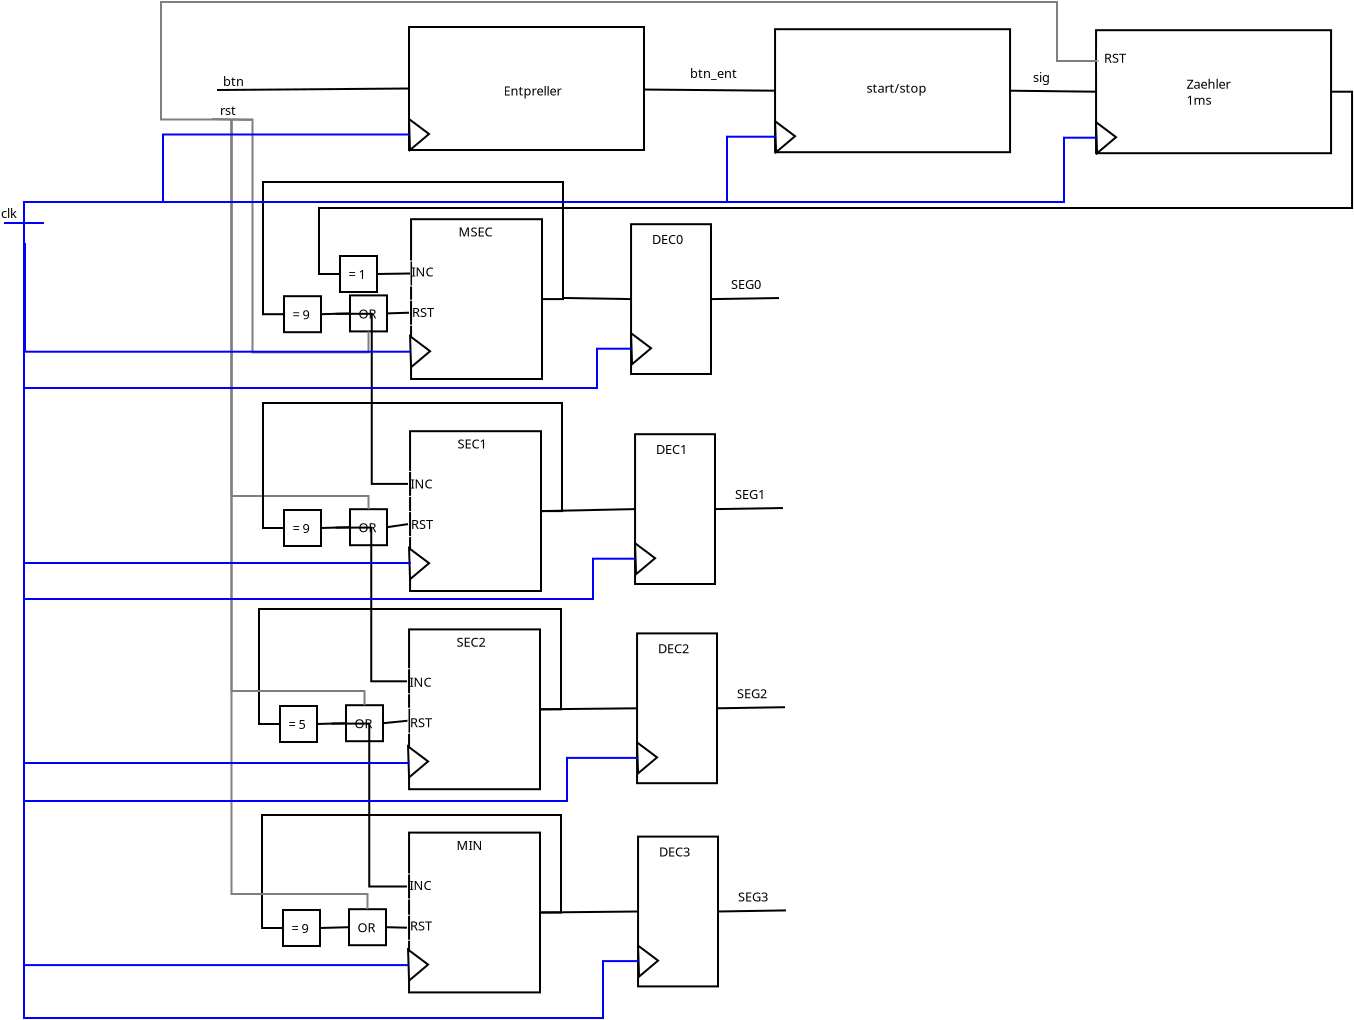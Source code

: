 <?xml version="1.0" encoding="UTF-8"?>
<dia:diagram xmlns:dia="http://www.lysator.liu.se/~alla/dia/">
  <dia:layer name="Hintergrund" visible="true" active="true">
    <dia:object type="Standard - Box" version="0" id="O0">
      <dia:attribute name="obj_pos">
        <dia:point val="24.55,-4.55"/>
      </dia:attribute>
      <dia:attribute name="obj_bb">
        <dia:rectangle val="24.5,-4.6;36.35,1.65"/>
      </dia:attribute>
      <dia:attribute name="elem_corner">
        <dia:point val="24.55,-4.55"/>
      </dia:attribute>
      <dia:attribute name="elem_width">
        <dia:real val="11.75"/>
      </dia:attribute>
      <dia:attribute name="elem_height">
        <dia:real val="6.15"/>
      </dia:attribute>
      <dia:attribute name="show_background">
        <dia:boolean val="true"/>
      </dia:attribute>
    </dia:object>
    <dia:object type="Standard - Polygon" version="0" id="O1">
      <dia:attribute name="obj_pos">
        <dia:point val="24.6,1.6"/>
      </dia:attribute>
      <dia:attribute name="obj_bb">
        <dia:rectangle val="24.497,-0.052;25.63,1.705"/>
      </dia:attribute>
      <dia:attribute name="poly_points">
        <dia:point val="24.6,1.6"/>
        <dia:point val="25.55,0.8"/>
        <dia:point val="24.55,0.05"/>
      </dia:attribute>
      <dia:attribute name="show_background">
        <dia:boolean val="true"/>
      </dia:attribute>
    </dia:object>
    <dia:object type="Standard - Text" version="1" id="O2">
      <dia:attribute name="obj_pos">
        <dia:point val="29.275,-1.125"/>
      </dia:attribute>
      <dia:attribute name="obj_bb">
        <dia:rectangle val="29.275,-1.72;32.398,-0.973"/>
      </dia:attribute>
      <dia:attribute name="text">
        <dia:composite type="text">
          <dia:attribute name="string">
            <dia:string>#Entpreller#</dia:string>
          </dia:attribute>
          <dia:attribute name="font">
            <dia:font family="sans" style="0" name="Helvetica"/>
          </dia:attribute>
          <dia:attribute name="height">
            <dia:real val="0.8"/>
          </dia:attribute>
          <dia:attribute name="pos">
            <dia:point val="29.275,-1.125"/>
          </dia:attribute>
          <dia:attribute name="color">
            <dia:color val="#000000"/>
          </dia:attribute>
          <dia:attribute name="alignment">
            <dia:enum val="0"/>
          </dia:attribute>
        </dia:composite>
      </dia:attribute>
      <dia:attribute name="valign">
        <dia:enum val="3"/>
      </dia:attribute>
    </dia:object>
    <dia:object type="Standard - Line" version="0" id="O3">
      <dia:attribute name="obj_pos">
        <dia:point val="14.95,-1.4"/>
      </dia:attribute>
      <dia:attribute name="obj_bb">
        <dia:rectangle val="14.9,-1.525;24.6,-1.35"/>
      </dia:attribute>
      <dia:attribute name="conn_endpoints">
        <dia:point val="14.95,-1.4"/>
        <dia:point val="24.55,-1.475"/>
      </dia:attribute>
      <dia:attribute name="numcp">
        <dia:int val="1"/>
      </dia:attribute>
      <dia:connections>
        <dia:connection handle="1" to="O0" connection="3"/>
      </dia:connections>
    </dia:object>
    <dia:object type="Standard - Text" version="1" id="O4">
      <dia:attribute name="obj_pos">
        <dia:point val="15.25,-1.6"/>
      </dia:attribute>
      <dia:attribute name="obj_bb">
        <dia:rectangle val="15.25,-2.195;16.312,-1.448"/>
      </dia:attribute>
      <dia:attribute name="text">
        <dia:composite type="text">
          <dia:attribute name="string">
            <dia:string>#btn#</dia:string>
          </dia:attribute>
          <dia:attribute name="font">
            <dia:font family="sans" style="0" name="Helvetica"/>
          </dia:attribute>
          <dia:attribute name="height">
            <dia:real val="0.8"/>
          </dia:attribute>
          <dia:attribute name="pos">
            <dia:point val="15.25,-1.6"/>
          </dia:attribute>
          <dia:attribute name="color">
            <dia:color val="#000000"/>
          </dia:attribute>
          <dia:attribute name="alignment">
            <dia:enum val="0"/>
          </dia:attribute>
        </dia:composite>
      </dia:attribute>
      <dia:attribute name="valign">
        <dia:enum val="3"/>
      </dia:attribute>
    </dia:object>
    <dia:object type="Standard - Box" version="0" id="O5">
      <dia:attribute name="obj_pos">
        <dia:point val="42.853,-4.44"/>
      </dia:attribute>
      <dia:attribute name="obj_bb">
        <dia:rectangle val="42.803,-4.49;54.653,1.76"/>
      </dia:attribute>
      <dia:attribute name="elem_corner">
        <dia:point val="42.853,-4.44"/>
      </dia:attribute>
      <dia:attribute name="elem_width">
        <dia:real val="11.75"/>
      </dia:attribute>
      <dia:attribute name="elem_height">
        <dia:real val="6.15"/>
      </dia:attribute>
      <dia:attribute name="show_background">
        <dia:boolean val="true"/>
      </dia:attribute>
    </dia:object>
    <dia:object type="Standard - Polygon" version="0" id="O6">
      <dia:attribute name="obj_pos">
        <dia:point val="42.903,1.71"/>
      </dia:attribute>
      <dia:attribute name="obj_bb">
        <dia:rectangle val="42.8,0.058;43.934,1.815"/>
      </dia:attribute>
      <dia:attribute name="poly_points">
        <dia:point val="42.903,1.71"/>
        <dia:point val="43.853,0.91"/>
        <dia:point val="42.853,0.16"/>
      </dia:attribute>
      <dia:attribute name="show_background">
        <dia:boolean val="true"/>
      </dia:attribute>
    </dia:object>
    <dia:object type="Standard - Text" version="1" id="O7">
      <dia:attribute name="obj_pos">
        <dia:point val="47.428,-1.265"/>
      </dia:attribute>
      <dia:attribute name="obj_bb">
        <dia:rectangle val="47.428,-1.86;50.513,-1.113"/>
      </dia:attribute>
      <dia:attribute name="text">
        <dia:composite type="text">
          <dia:attribute name="string">
            <dia:string>#start/stop#</dia:string>
          </dia:attribute>
          <dia:attribute name="font">
            <dia:font family="sans" style="0" name="Helvetica"/>
          </dia:attribute>
          <dia:attribute name="height">
            <dia:real val="0.8"/>
          </dia:attribute>
          <dia:attribute name="pos">
            <dia:point val="47.428,-1.265"/>
          </dia:attribute>
          <dia:attribute name="color">
            <dia:color val="#000000"/>
          </dia:attribute>
          <dia:attribute name="alignment">
            <dia:enum val="0"/>
          </dia:attribute>
        </dia:composite>
      </dia:attribute>
      <dia:attribute name="valign">
        <dia:enum val="3"/>
      </dia:attribute>
    </dia:object>
    <dia:object type="Standard - Box" version="0" id="O8">
      <dia:attribute name="obj_pos">
        <dia:point val="58.903,-4.39"/>
      </dia:attribute>
      <dia:attribute name="obj_bb">
        <dia:rectangle val="58.853,-4.44;70.703,1.81"/>
      </dia:attribute>
      <dia:attribute name="elem_corner">
        <dia:point val="58.903,-4.39"/>
      </dia:attribute>
      <dia:attribute name="elem_width">
        <dia:real val="11.75"/>
      </dia:attribute>
      <dia:attribute name="elem_height">
        <dia:real val="6.15"/>
      </dia:attribute>
      <dia:attribute name="show_background">
        <dia:boolean val="true"/>
      </dia:attribute>
    </dia:object>
    <dia:object type="Standard - Polygon" version="0" id="O9">
      <dia:attribute name="obj_pos">
        <dia:point val="58.953,1.76"/>
      </dia:attribute>
      <dia:attribute name="obj_bb">
        <dia:rectangle val="58.85,0.108;59.984,1.865"/>
      </dia:attribute>
      <dia:attribute name="poly_points">
        <dia:point val="58.953,1.76"/>
        <dia:point val="59.903,0.96"/>
        <dia:point val="58.903,0.21"/>
      </dia:attribute>
      <dia:attribute name="show_background">
        <dia:boolean val="true"/>
      </dia:attribute>
    </dia:object>
    <dia:object type="Standard - Text" version="1" id="O10">
      <dia:attribute name="obj_pos">
        <dia:point val="63.428,-1.465"/>
      </dia:attribute>
      <dia:attribute name="obj_bb">
        <dia:rectangle val="63.428,-2.06;65.893,-0.512"/>
      </dia:attribute>
      <dia:attribute name="text">
        <dia:composite type="text">
          <dia:attribute name="string">
            <dia:string>#Zaehler
1ms#</dia:string>
          </dia:attribute>
          <dia:attribute name="font">
            <dia:font family="sans" style="0" name="Helvetica"/>
          </dia:attribute>
          <dia:attribute name="height">
            <dia:real val="0.8"/>
          </dia:attribute>
          <dia:attribute name="pos">
            <dia:point val="63.428,-1.465"/>
          </dia:attribute>
          <dia:attribute name="color">
            <dia:color val="#000000"/>
          </dia:attribute>
          <dia:attribute name="alignment">
            <dia:enum val="0"/>
          </dia:attribute>
        </dia:composite>
      </dia:attribute>
      <dia:attribute name="valign">
        <dia:enum val="3"/>
      </dia:attribute>
    </dia:object>
    <dia:object type="Standard - Box" version="0" id="O11">
      <dia:attribute name="obj_pos">
        <dia:point val="24.653,5.06"/>
      </dia:attribute>
      <dia:attribute name="obj_bb">
        <dia:rectangle val="24.603,5.01;31.25,13.1"/>
      </dia:attribute>
      <dia:attribute name="elem_corner">
        <dia:point val="24.653,5.06"/>
      </dia:attribute>
      <dia:attribute name="elem_width">
        <dia:real val="6.547"/>
      </dia:attribute>
      <dia:attribute name="elem_height">
        <dia:real val="7.99"/>
      </dia:attribute>
      <dia:attribute name="show_background">
        <dia:boolean val="true"/>
      </dia:attribute>
    </dia:object>
    <dia:object type="Standard - Polygon" version="0" id="O12">
      <dia:attribute name="obj_pos">
        <dia:point val="24.653,12.46"/>
      </dia:attribute>
      <dia:attribute name="obj_bb">
        <dia:rectangle val="24.55,10.807;25.684,12.565"/>
      </dia:attribute>
      <dia:attribute name="poly_points">
        <dia:point val="24.653,12.46"/>
        <dia:point val="25.603,11.66"/>
        <dia:point val="24.603,10.91"/>
      </dia:attribute>
      <dia:attribute name="show_background">
        <dia:boolean val="true"/>
      </dia:attribute>
    </dia:object>
    <dia:object type="Standard - Line" version="0" id="O13">
      <dia:attribute name="obj_pos">
        <dia:point val="36.349,-1.423"/>
      </dia:attribute>
      <dia:attribute name="obj_bb">
        <dia:rectangle val="36.299,-1.473;42.904,-1.315"/>
      </dia:attribute>
      <dia:attribute name="conn_endpoints">
        <dia:point val="36.349,-1.423"/>
        <dia:point val="42.853,-1.365"/>
      </dia:attribute>
      <dia:attribute name="numcp">
        <dia:int val="1"/>
      </dia:attribute>
      <dia:connections>
        <dia:connection handle="0" to="O0" connection="8"/>
        <dia:connection handle="1" to="O5" connection="3"/>
      </dia:connections>
    </dia:object>
    <dia:object type="Standard - Text" version="1" id="O14">
      <dia:attribute name="obj_pos">
        <dia:point val="38.6,-1.995"/>
      </dia:attribute>
      <dia:attribute name="obj_bb">
        <dia:rectangle val="38.6,-2.59;41.032,-1.843"/>
      </dia:attribute>
      <dia:attribute name="text">
        <dia:composite type="text">
          <dia:attribute name="string">
            <dia:string>#btn_ent#</dia:string>
          </dia:attribute>
          <dia:attribute name="font">
            <dia:font family="sans" style="0" name="Helvetica"/>
          </dia:attribute>
          <dia:attribute name="height">
            <dia:real val="0.8"/>
          </dia:attribute>
          <dia:attribute name="pos">
            <dia:point val="38.6,-1.995"/>
          </dia:attribute>
          <dia:attribute name="color">
            <dia:color val="#000000"/>
          </dia:attribute>
          <dia:attribute name="alignment">
            <dia:enum val="0"/>
          </dia:attribute>
        </dia:composite>
      </dia:attribute>
      <dia:attribute name="valign">
        <dia:enum val="3"/>
      </dia:attribute>
    </dia:object>
    <dia:object type="Standard - Line" version="0" id="O15">
      <dia:attribute name="obj_pos">
        <dia:point val="54.603,-1.365"/>
      </dia:attribute>
      <dia:attribute name="obj_bb">
        <dia:rectangle val="54.553,-1.416;58.954,-1.264"/>
      </dia:attribute>
      <dia:attribute name="conn_endpoints">
        <dia:point val="54.603,-1.365"/>
        <dia:point val="58.903,-1.315"/>
      </dia:attribute>
      <dia:attribute name="numcp">
        <dia:int val="1"/>
      </dia:attribute>
      <dia:connections>
        <dia:connection handle="0" to="O5" connection="4"/>
        <dia:connection handle="1" to="O8" connection="3"/>
      </dia:connections>
    </dia:object>
    <dia:object type="Standard - Text" version="1" id="O16">
      <dia:attribute name="obj_pos">
        <dia:point val="55.75,-1.795"/>
      </dia:attribute>
      <dia:attribute name="obj_bb">
        <dia:rectangle val="55.75,-2.39;56.667,-1.643"/>
      </dia:attribute>
      <dia:attribute name="text">
        <dia:composite type="text">
          <dia:attribute name="string">
            <dia:string>#sig#</dia:string>
          </dia:attribute>
          <dia:attribute name="font">
            <dia:font family="sans" style="0" name="Helvetica"/>
          </dia:attribute>
          <dia:attribute name="height">
            <dia:real val="0.8"/>
          </dia:attribute>
          <dia:attribute name="pos">
            <dia:point val="55.75,-1.795"/>
          </dia:attribute>
          <dia:attribute name="color">
            <dia:color val="#000000"/>
          </dia:attribute>
          <dia:attribute name="alignment">
            <dia:enum val="0"/>
          </dia:attribute>
        </dia:composite>
      </dia:attribute>
      <dia:attribute name="valign">
        <dia:enum val="3"/>
      </dia:attribute>
    </dia:object>
    <dia:object type="Standard - Text" version="1" id="O17">
      <dia:attribute name="obj_pos">
        <dia:point val="24.677,7.93"/>
      </dia:attribute>
      <dia:attribute name="obj_bb">
        <dia:rectangle val="24.677,7.335;25.794,8.082"/>
      </dia:attribute>
      <dia:attribute name="text">
        <dia:composite type="text">
          <dia:attribute name="string">
            <dia:string>#INC#</dia:string>
          </dia:attribute>
          <dia:attribute name="font">
            <dia:font family="sans" style="0" name="Helvetica"/>
          </dia:attribute>
          <dia:attribute name="height">
            <dia:real val="0.8"/>
          </dia:attribute>
          <dia:attribute name="pos">
            <dia:point val="24.677,7.93"/>
          </dia:attribute>
          <dia:attribute name="color">
            <dia:color val="#000000"/>
          </dia:attribute>
          <dia:attribute name="alignment">
            <dia:enum val="0"/>
          </dia:attribute>
        </dia:composite>
      </dia:attribute>
      <dia:attribute name="valign">
        <dia:enum val="3"/>
      </dia:attribute>
    </dia:object>
    <dia:object type="Standard - Text" version="1" id="O18">
      <dia:attribute name="obj_pos">
        <dia:point val="24.7,9.955"/>
      </dia:attribute>
      <dia:attribute name="obj_bb">
        <dia:rectangle val="24.7,9.36;25.942,10.107"/>
      </dia:attribute>
      <dia:attribute name="text">
        <dia:composite type="text">
          <dia:attribute name="string">
            <dia:string>#RST#</dia:string>
          </dia:attribute>
          <dia:attribute name="font">
            <dia:font family="sans" style="0" name="Helvetica"/>
          </dia:attribute>
          <dia:attribute name="height">
            <dia:real val="0.8"/>
          </dia:attribute>
          <dia:attribute name="pos">
            <dia:point val="24.7,9.955"/>
          </dia:attribute>
          <dia:attribute name="color">
            <dia:color val="#000000"/>
          </dia:attribute>
          <dia:attribute name="alignment">
            <dia:enum val="0"/>
          </dia:attribute>
        </dia:composite>
      </dia:attribute>
      <dia:attribute name="valign">
        <dia:enum val="3"/>
      </dia:attribute>
    </dia:object>
    <dia:object type="Standard - ZigZagLine" version="1" id="O19">
      <dia:attribute name="obj_pos">
        <dia:point val="70.653,-1.315"/>
      </dia:attribute>
      <dia:attribute name="obj_bb">
        <dia:rectangle val="20,-1.365;71.753,7.85"/>
      </dia:attribute>
      <dia:attribute name="orth_points">
        <dia:point val="70.653,-1.315"/>
        <dia:point val="71.703,-1.315"/>
        <dia:point val="71.703,4.5"/>
        <dia:point val="20.05,4.5"/>
        <dia:point val="20.05,7.8"/>
        <dia:point val="21.1,7.8"/>
      </dia:attribute>
      <dia:attribute name="orth_orient">
        <dia:enum val="0"/>
        <dia:enum val="1"/>
        <dia:enum val="0"/>
        <dia:enum val="1"/>
        <dia:enum val="0"/>
      </dia:attribute>
      <dia:attribute name="autorouting">
        <dia:boolean val="false"/>
      </dia:attribute>
      <dia:connections>
        <dia:connection handle="0" to="O8" connection="4"/>
        <dia:connection handle="1" to="O42" connection="3"/>
      </dia:connections>
    </dia:object>
    <dia:object type="Standard - Box" version="0" id="O20">
      <dia:attribute name="obj_pos">
        <dia:point val="24.603,15.66"/>
      </dia:attribute>
      <dia:attribute name="obj_bb">
        <dia:rectangle val="24.553,15.61;31.2,23.7"/>
      </dia:attribute>
      <dia:attribute name="elem_corner">
        <dia:point val="24.603,15.66"/>
      </dia:attribute>
      <dia:attribute name="elem_width">
        <dia:real val="6.547"/>
      </dia:attribute>
      <dia:attribute name="elem_height">
        <dia:real val="7.99"/>
      </dia:attribute>
      <dia:attribute name="show_background">
        <dia:boolean val="true"/>
      </dia:attribute>
    </dia:object>
    <dia:object type="Standard - Polygon" version="0" id="O21">
      <dia:attribute name="obj_pos">
        <dia:point val="24.603,23.06"/>
      </dia:attribute>
      <dia:attribute name="obj_bb">
        <dia:rectangle val="24.5,21.407;25.634,23.165"/>
      </dia:attribute>
      <dia:attribute name="poly_points">
        <dia:point val="24.603,23.06"/>
        <dia:point val="25.553,22.26"/>
        <dia:point val="24.553,21.51"/>
      </dia:attribute>
      <dia:attribute name="show_background">
        <dia:boolean val="true"/>
      </dia:attribute>
    </dia:object>
    <dia:object type="Standard - Text" version="1" id="O22">
      <dia:attribute name="obj_pos">
        <dia:point val="26.977,16.53"/>
      </dia:attribute>
      <dia:attribute name="obj_bb">
        <dia:rectangle val="26.977,15.935;28.644,16.683"/>
      </dia:attribute>
      <dia:attribute name="text">
        <dia:composite type="text">
          <dia:attribute name="string">
            <dia:string>#SEC1#</dia:string>
          </dia:attribute>
          <dia:attribute name="font">
            <dia:font family="sans" style="0" name="Helvetica"/>
          </dia:attribute>
          <dia:attribute name="height">
            <dia:real val="0.8"/>
          </dia:attribute>
          <dia:attribute name="pos">
            <dia:point val="26.977,16.53"/>
          </dia:attribute>
          <dia:attribute name="color">
            <dia:color val="#000000"/>
          </dia:attribute>
          <dia:attribute name="alignment">
            <dia:enum val="0"/>
          </dia:attribute>
        </dia:composite>
      </dia:attribute>
      <dia:attribute name="valign">
        <dia:enum val="3"/>
      </dia:attribute>
    </dia:object>
    <dia:object type="Standard - Text" version="1" id="O23">
      <dia:attribute name="obj_pos">
        <dia:point val="24.627,18.53"/>
      </dia:attribute>
      <dia:attribute name="obj_bb">
        <dia:rectangle val="24.627,17.935;25.744,18.683"/>
      </dia:attribute>
      <dia:attribute name="text">
        <dia:composite type="text">
          <dia:attribute name="string">
            <dia:string>#INC#</dia:string>
          </dia:attribute>
          <dia:attribute name="font">
            <dia:font family="sans" style="0" name="Helvetica"/>
          </dia:attribute>
          <dia:attribute name="height">
            <dia:real val="0.8"/>
          </dia:attribute>
          <dia:attribute name="pos">
            <dia:point val="24.627,18.53"/>
          </dia:attribute>
          <dia:attribute name="color">
            <dia:color val="#000000"/>
          </dia:attribute>
          <dia:attribute name="alignment">
            <dia:enum val="0"/>
          </dia:attribute>
        </dia:composite>
      </dia:attribute>
      <dia:attribute name="valign">
        <dia:enum val="3"/>
      </dia:attribute>
    </dia:object>
    <dia:object type="Standard - Text" version="1" id="O24">
      <dia:attribute name="obj_pos">
        <dia:point val="24.65,20.555"/>
      </dia:attribute>
      <dia:attribute name="obj_bb">
        <dia:rectangle val="24.65,19.96;25.892,20.707"/>
      </dia:attribute>
      <dia:attribute name="text">
        <dia:composite type="text">
          <dia:attribute name="string">
            <dia:string>#RST#</dia:string>
          </dia:attribute>
          <dia:attribute name="font">
            <dia:font family="sans" style="0" name="Helvetica"/>
          </dia:attribute>
          <dia:attribute name="height">
            <dia:real val="0.8"/>
          </dia:attribute>
          <dia:attribute name="pos">
            <dia:point val="24.65,20.555"/>
          </dia:attribute>
          <dia:attribute name="color">
            <dia:color val="#000000"/>
          </dia:attribute>
          <dia:attribute name="alignment">
            <dia:enum val="0"/>
          </dia:attribute>
        </dia:composite>
      </dia:attribute>
      <dia:attribute name="valign">
        <dia:enum val="3"/>
      </dia:attribute>
    </dia:object>
    <dia:object type="Standard - Box" version="0" id="O25">
      <dia:attribute name="obj_pos">
        <dia:point val="24.553,25.57"/>
      </dia:attribute>
      <dia:attribute name="obj_bb">
        <dia:rectangle val="24.503,25.52;31.15,33.61"/>
      </dia:attribute>
      <dia:attribute name="elem_corner">
        <dia:point val="24.553,25.57"/>
      </dia:attribute>
      <dia:attribute name="elem_width">
        <dia:real val="6.547"/>
      </dia:attribute>
      <dia:attribute name="elem_height">
        <dia:real val="7.99"/>
      </dia:attribute>
      <dia:attribute name="show_background">
        <dia:boolean val="true"/>
      </dia:attribute>
    </dia:object>
    <dia:object type="Standard - Polygon" version="0" id="O26">
      <dia:attribute name="obj_pos">
        <dia:point val="24.553,32.97"/>
      </dia:attribute>
      <dia:attribute name="obj_bb">
        <dia:rectangle val="24.45,31.317;25.584,33.075"/>
      </dia:attribute>
      <dia:attribute name="poly_points">
        <dia:point val="24.553,32.97"/>
        <dia:point val="25.503,32.17"/>
        <dia:point val="24.503,31.42"/>
      </dia:attribute>
      <dia:attribute name="show_background">
        <dia:boolean val="true"/>
      </dia:attribute>
    </dia:object>
    <dia:object type="Standard - Text" version="1" id="O27">
      <dia:attribute name="obj_pos">
        <dia:point val="26.927,26.44"/>
      </dia:attribute>
      <dia:attribute name="obj_bb">
        <dia:rectangle val="26.927,25.845;28.594,26.593"/>
      </dia:attribute>
      <dia:attribute name="text">
        <dia:composite type="text">
          <dia:attribute name="string">
            <dia:string>#SEC2#</dia:string>
          </dia:attribute>
          <dia:attribute name="font">
            <dia:font family="sans" style="0" name="Helvetica"/>
          </dia:attribute>
          <dia:attribute name="height">
            <dia:real val="0.8"/>
          </dia:attribute>
          <dia:attribute name="pos">
            <dia:point val="26.927,26.44"/>
          </dia:attribute>
          <dia:attribute name="color">
            <dia:color val="#000000"/>
          </dia:attribute>
          <dia:attribute name="alignment">
            <dia:enum val="0"/>
          </dia:attribute>
        </dia:composite>
      </dia:attribute>
      <dia:attribute name="valign">
        <dia:enum val="3"/>
      </dia:attribute>
    </dia:object>
    <dia:object type="Standard - Text" version="1" id="O28">
      <dia:attribute name="obj_pos">
        <dia:point val="24.577,28.44"/>
      </dia:attribute>
      <dia:attribute name="obj_bb">
        <dia:rectangle val="24.577,27.845;25.694,28.593"/>
      </dia:attribute>
      <dia:attribute name="text">
        <dia:composite type="text">
          <dia:attribute name="string">
            <dia:string>#INC#</dia:string>
          </dia:attribute>
          <dia:attribute name="font">
            <dia:font family="sans" style="0" name="Helvetica"/>
          </dia:attribute>
          <dia:attribute name="height">
            <dia:real val="0.8"/>
          </dia:attribute>
          <dia:attribute name="pos">
            <dia:point val="24.577,28.44"/>
          </dia:attribute>
          <dia:attribute name="color">
            <dia:color val="#000000"/>
          </dia:attribute>
          <dia:attribute name="alignment">
            <dia:enum val="0"/>
          </dia:attribute>
        </dia:composite>
      </dia:attribute>
      <dia:attribute name="valign">
        <dia:enum val="3"/>
      </dia:attribute>
    </dia:object>
    <dia:object type="Standard - Text" version="1" id="O29">
      <dia:attribute name="obj_pos">
        <dia:point val="24.6,30.465"/>
      </dia:attribute>
      <dia:attribute name="obj_bb">
        <dia:rectangle val="24.6,29.87;25.843,30.617"/>
      </dia:attribute>
      <dia:attribute name="text">
        <dia:composite type="text">
          <dia:attribute name="string">
            <dia:string>#RST#</dia:string>
          </dia:attribute>
          <dia:attribute name="font">
            <dia:font family="sans" style="0" name="Helvetica"/>
          </dia:attribute>
          <dia:attribute name="height">
            <dia:real val="0.8"/>
          </dia:attribute>
          <dia:attribute name="pos">
            <dia:point val="24.6,30.465"/>
          </dia:attribute>
          <dia:attribute name="color">
            <dia:color val="#000000"/>
          </dia:attribute>
          <dia:attribute name="alignment">
            <dia:enum val="0"/>
          </dia:attribute>
        </dia:composite>
      </dia:attribute>
      <dia:attribute name="valign">
        <dia:enum val="3"/>
      </dia:attribute>
    </dia:object>
    <dia:object type="Standard - Box" version="0" id="O30">
      <dia:attribute name="obj_pos">
        <dia:point val="24.553,35.73"/>
      </dia:attribute>
      <dia:attribute name="obj_bb">
        <dia:rectangle val="24.503,35.68;31.15,43.77"/>
      </dia:attribute>
      <dia:attribute name="elem_corner">
        <dia:point val="24.553,35.73"/>
      </dia:attribute>
      <dia:attribute name="elem_width">
        <dia:real val="6.547"/>
      </dia:attribute>
      <dia:attribute name="elem_height">
        <dia:real val="7.99"/>
      </dia:attribute>
      <dia:attribute name="show_background">
        <dia:boolean val="true"/>
      </dia:attribute>
    </dia:object>
    <dia:object type="Standard - Polygon" version="0" id="O31">
      <dia:attribute name="obj_pos">
        <dia:point val="24.553,43.13"/>
      </dia:attribute>
      <dia:attribute name="obj_bb">
        <dia:rectangle val="24.45,41.477;25.584,43.235"/>
      </dia:attribute>
      <dia:attribute name="poly_points">
        <dia:point val="24.553,43.13"/>
        <dia:point val="25.503,42.33"/>
        <dia:point val="24.503,41.58"/>
      </dia:attribute>
      <dia:attribute name="show_background">
        <dia:boolean val="true"/>
      </dia:attribute>
    </dia:object>
    <dia:object type="Standard - Text" version="1" id="O32">
      <dia:attribute name="obj_pos">
        <dia:point val="26.927,36.6"/>
      </dia:attribute>
      <dia:attribute name="obj_bb">
        <dia:rectangle val="26.927,36.005;28.149,36.752"/>
      </dia:attribute>
      <dia:attribute name="text">
        <dia:composite type="text">
          <dia:attribute name="string">
            <dia:string>#MIN#</dia:string>
          </dia:attribute>
          <dia:attribute name="font">
            <dia:font family="sans" style="0" name="Helvetica"/>
          </dia:attribute>
          <dia:attribute name="height">
            <dia:real val="0.8"/>
          </dia:attribute>
          <dia:attribute name="pos">
            <dia:point val="26.927,36.6"/>
          </dia:attribute>
          <dia:attribute name="color">
            <dia:color val="#000000"/>
          </dia:attribute>
          <dia:attribute name="alignment">
            <dia:enum val="0"/>
          </dia:attribute>
        </dia:composite>
      </dia:attribute>
      <dia:attribute name="valign">
        <dia:enum val="3"/>
      </dia:attribute>
    </dia:object>
    <dia:object type="Standard - Text" version="1" id="O33">
      <dia:attribute name="obj_pos">
        <dia:point val="24.577,38.6"/>
      </dia:attribute>
      <dia:attribute name="obj_bb">
        <dia:rectangle val="24.577,38.005;25.694,38.752"/>
      </dia:attribute>
      <dia:attribute name="text">
        <dia:composite type="text">
          <dia:attribute name="string">
            <dia:string>#INC#</dia:string>
          </dia:attribute>
          <dia:attribute name="font">
            <dia:font family="sans" style="0" name="Helvetica"/>
          </dia:attribute>
          <dia:attribute name="height">
            <dia:real val="0.8"/>
          </dia:attribute>
          <dia:attribute name="pos">
            <dia:point val="24.577,38.6"/>
          </dia:attribute>
          <dia:attribute name="color">
            <dia:color val="#000000"/>
          </dia:attribute>
          <dia:attribute name="alignment">
            <dia:enum val="0"/>
          </dia:attribute>
        </dia:composite>
      </dia:attribute>
      <dia:attribute name="valign">
        <dia:enum val="3"/>
      </dia:attribute>
    </dia:object>
    <dia:object type="Standard - Text" version="1" id="O34">
      <dia:attribute name="obj_pos">
        <dia:point val="24.6,40.625"/>
      </dia:attribute>
      <dia:attribute name="obj_bb">
        <dia:rectangle val="24.6,40.03;25.843,40.778"/>
      </dia:attribute>
      <dia:attribute name="text">
        <dia:composite type="text">
          <dia:attribute name="string">
            <dia:string>#RST#</dia:string>
          </dia:attribute>
          <dia:attribute name="font">
            <dia:font family="sans" style="0" name="Helvetica"/>
          </dia:attribute>
          <dia:attribute name="height">
            <dia:real val="0.8"/>
          </dia:attribute>
          <dia:attribute name="pos">
            <dia:point val="24.6,40.625"/>
          </dia:attribute>
          <dia:attribute name="color">
            <dia:color val="#000000"/>
          </dia:attribute>
          <dia:attribute name="alignment">
            <dia:enum val="0"/>
          </dia:attribute>
        </dia:composite>
      </dia:attribute>
      <dia:attribute name="valign">
        <dia:enum val="3"/>
      </dia:attribute>
    </dia:object>
    <dia:object type="Standard - Box" version="0" id="O35">
      <dia:attribute name="obj_pos">
        <dia:point val="24.6,7.15"/>
      </dia:attribute>
      <dia:attribute name="obj_bb">
        <dia:rectangle val="24.6,7.15;26.3,8.4"/>
      </dia:attribute>
      <dia:attribute name="elem_corner">
        <dia:point val="24.6,7.15"/>
      </dia:attribute>
      <dia:attribute name="elem_width">
        <dia:real val="1.7"/>
      </dia:attribute>
      <dia:attribute name="elem_height">
        <dia:real val="1.25"/>
      </dia:attribute>
      <dia:attribute name="border_width">
        <dia:real val="1.175e-38"/>
      </dia:attribute>
      <dia:attribute name="border_color">
        <dia:color val="#ffffff"/>
      </dia:attribute>
      <dia:attribute name="show_background">
        <dia:boolean val="false"/>
      </dia:attribute>
    </dia:object>
    <dia:object type="Standard - Box" version="0" id="O36">
      <dia:attribute name="obj_pos">
        <dia:point val="24.55,9.11"/>
      </dia:attribute>
      <dia:attribute name="obj_bb">
        <dia:rectangle val="24.55,9.11;26.25,10.36"/>
      </dia:attribute>
      <dia:attribute name="elem_corner">
        <dia:point val="24.55,9.11"/>
      </dia:attribute>
      <dia:attribute name="elem_width">
        <dia:real val="1.7"/>
      </dia:attribute>
      <dia:attribute name="elem_height">
        <dia:real val="1.25"/>
      </dia:attribute>
      <dia:attribute name="border_width">
        <dia:real val="1.175e-38"/>
      </dia:attribute>
      <dia:attribute name="border_color">
        <dia:color val="#ffffff"/>
      </dia:attribute>
      <dia:attribute name="show_background">
        <dia:boolean val="false"/>
      </dia:attribute>
    </dia:object>
    <dia:object type="Standard - Box" version="0" id="O37">
      <dia:attribute name="obj_pos">
        <dia:point val="24.5,17.67"/>
      </dia:attribute>
      <dia:attribute name="obj_bb">
        <dia:rectangle val="24.5,17.67;26.2,18.92"/>
      </dia:attribute>
      <dia:attribute name="elem_corner">
        <dia:point val="24.5,17.67"/>
      </dia:attribute>
      <dia:attribute name="elem_width">
        <dia:real val="1.7"/>
      </dia:attribute>
      <dia:attribute name="elem_height">
        <dia:real val="1.25"/>
      </dia:attribute>
      <dia:attribute name="border_width">
        <dia:real val="1.175e-38"/>
      </dia:attribute>
      <dia:attribute name="border_color">
        <dia:color val="#ffffff"/>
      </dia:attribute>
      <dia:attribute name="show_background">
        <dia:boolean val="false"/>
      </dia:attribute>
    </dia:object>
    <dia:object type="Standard - Box" version="0" id="O38">
      <dia:attribute name="obj_pos">
        <dia:point val="24.5,19.68"/>
      </dia:attribute>
      <dia:attribute name="obj_bb">
        <dia:rectangle val="24.5,19.68;26.2,20.93"/>
      </dia:attribute>
      <dia:attribute name="elem_corner">
        <dia:point val="24.5,19.68"/>
      </dia:attribute>
      <dia:attribute name="elem_width">
        <dia:real val="1.7"/>
      </dia:attribute>
      <dia:attribute name="elem_height">
        <dia:real val="1.25"/>
      </dia:attribute>
      <dia:attribute name="border_width">
        <dia:real val="1.175e-38"/>
      </dia:attribute>
      <dia:attribute name="border_color">
        <dia:color val="#ffffff"/>
      </dia:attribute>
      <dia:attribute name="show_background">
        <dia:boolean val="false"/>
      </dia:attribute>
    </dia:object>
    <dia:object type="Standard - Box" version="0" id="O39">
      <dia:attribute name="obj_pos">
        <dia:point val="24.45,27.54"/>
      </dia:attribute>
      <dia:attribute name="obj_bb">
        <dia:rectangle val="24.45,27.54;26.15,28.79"/>
      </dia:attribute>
      <dia:attribute name="elem_corner">
        <dia:point val="24.45,27.54"/>
      </dia:attribute>
      <dia:attribute name="elem_width">
        <dia:real val="1.7"/>
      </dia:attribute>
      <dia:attribute name="elem_height">
        <dia:real val="1.25"/>
      </dia:attribute>
      <dia:attribute name="border_width">
        <dia:real val="1.175e-38"/>
      </dia:attribute>
      <dia:attribute name="border_color">
        <dia:color val="#ffffff"/>
      </dia:attribute>
      <dia:attribute name="show_background">
        <dia:boolean val="false"/>
      </dia:attribute>
    </dia:object>
    <dia:object type="Standard - Box" version="0" id="O40">
      <dia:attribute name="obj_pos">
        <dia:point val="24.45,37.8"/>
      </dia:attribute>
      <dia:attribute name="obj_bb">
        <dia:rectangle val="24.45,37.8;26.15,39.05"/>
      </dia:attribute>
      <dia:attribute name="elem_corner">
        <dia:point val="24.45,37.8"/>
      </dia:attribute>
      <dia:attribute name="elem_width">
        <dia:real val="1.7"/>
      </dia:attribute>
      <dia:attribute name="elem_height">
        <dia:real val="1.25"/>
      </dia:attribute>
      <dia:attribute name="border_width">
        <dia:real val="1.175e-38"/>
      </dia:attribute>
      <dia:attribute name="border_color">
        <dia:color val="#ffffff"/>
      </dia:attribute>
      <dia:attribute name="show_background">
        <dia:boolean val="false"/>
      </dia:attribute>
    </dia:object>
    <dia:object type="Standard - Box" version="0" id="O41">
      <dia:attribute name="obj_pos">
        <dia:point val="24.45,39.86"/>
      </dia:attribute>
      <dia:attribute name="obj_bb">
        <dia:rectangle val="24.45,39.86;26.15,41.11"/>
      </dia:attribute>
      <dia:attribute name="elem_corner">
        <dia:point val="24.45,39.86"/>
      </dia:attribute>
      <dia:attribute name="elem_width">
        <dia:real val="1.7"/>
      </dia:attribute>
      <dia:attribute name="elem_height">
        <dia:real val="1.25"/>
      </dia:attribute>
      <dia:attribute name="border_width">
        <dia:real val="1.175e-38"/>
      </dia:attribute>
      <dia:attribute name="border_color">
        <dia:color val="#ffffff"/>
      </dia:attribute>
      <dia:attribute name="show_background">
        <dia:boolean val="false"/>
      </dia:attribute>
    </dia:object>
    <dia:object type="Standard - Box" version="0" id="O42">
      <dia:attribute name="obj_pos">
        <dia:point val="21.1,6.9"/>
      </dia:attribute>
      <dia:attribute name="obj_bb">
        <dia:rectangle val="21.05,6.85;23,8.75"/>
      </dia:attribute>
      <dia:attribute name="elem_corner">
        <dia:point val="21.1,6.9"/>
      </dia:attribute>
      <dia:attribute name="elem_width">
        <dia:real val="1.85"/>
      </dia:attribute>
      <dia:attribute name="elem_height">
        <dia:real val="1.8"/>
      </dia:attribute>
      <dia:attribute name="show_background">
        <dia:boolean val="true"/>
      </dia:attribute>
    </dia:object>
    <dia:object type="Standard - Text" version="1" id="O43">
      <dia:attribute name="obj_pos">
        <dia:point val="21.525,8.05"/>
      </dia:attribute>
      <dia:attribute name="obj_bb">
        <dia:rectangle val="21.525,7.455;22.672,8.203"/>
      </dia:attribute>
      <dia:attribute name="text">
        <dia:composite type="text">
          <dia:attribute name="string">
            <dia:string>#= 1#</dia:string>
          </dia:attribute>
          <dia:attribute name="font">
            <dia:font family="sans" style="0" name="Helvetica"/>
          </dia:attribute>
          <dia:attribute name="height">
            <dia:real val="0.8"/>
          </dia:attribute>
          <dia:attribute name="pos">
            <dia:point val="21.525,8.05"/>
          </dia:attribute>
          <dia:attribute name="color">
            <dia:color val="#000000"/>
          </dia:attribute>
          <dia:attribute name="alignment">
            <dia:enum val="0"/>
          </dia:attribute>
        </dia:composite>
      </dia:attribute>
      <dia:attribute name="valign">
        <dia:enum val="3"/>
      </dia:attribute>
    </dia:object>
    <dia:object type="Standard - Line" version="0" id="O44">
      <dia:attribute name="obj_pos">
        <dia:point val="22.95,7.8"/>
      </dia:attribute>
      <dia:attribute name="obj_bb">
        <dia:rectangle val="22.899,7.724;24.651,7.851"/>
      </dia:attribute>
      <dia:attribute name="conn_endpoints">
        <dia:point val="22.95,7.8"/>
        <dia:point val="24.6,7.775"/>
      </dia:attribute>
      <dia:attribute name="numcp">
        <dia:int val="1"/>
      </dia:attribute>
      <dia:connections>
        <dia:connection handle="0" to="O42" connection="4"/>
        <dia:connection handle="1" to="O35" connection="3"/>
      </dia:connections>
    </dia:object>
    <dia:object type="Standard - Box" version="0" id="O45">
      <dia:attribute name="obj_pos">
        <dia:point val="18.3,8.91"/>
      </dia:attribute>
      <dia:attribute name="obj_bb">
        <dia:rectangle val="18.25,8.86;20.2,10.76"/>
      </dia:attribute>
      <dia:attribute name="elem_corner">
        <dia:point val="18.3,8.91"/>
      </dia:attribute>
      <dia:attribute name="elem_width">
        <dia:real val="1.85"/>
      </dia:attribute>
      <dia:attribute name="elem_height">
        <dia:real val="1.8"/>
      </dia:attribute>
      <dia:attribute name="show_background">
        <dia:boolean val="true"/>
      </dia:attribute>
    </dia:object>
    <dia:object type="Standard - Text" version="1" id="O46">
      <dia:attribute name="obj_pos">
        <dia:point val="18.725,10.06"/>
      </dia:attribute>
      <dia:attribute name="obj_bb">
        <dia:rectangle val="18.725,9.465;19.872,10.213"/>
      </dia:attribute>
      <dia:attribute name="text">
        <dia:composite type="text">
          <dia:attribute name="string">
            <dia:string>#= 9#</dia:string>
          </dia:attribute>
          <dia:attribute name="font">
            <dia:font family="sans" style="0" name="Helvetica"/>
          </dia:attribute>
          <dia:attribute name="height">
            <dia:real val="0.8"/>
          </dia:attribute>
          <dia:attribute name="pos">
            <dia:point val="18.725,10.06"/>
          </dia:attribute>
          <dia:attribute name="color">
            <dia:color val="#000000"/>
          </dia:attribute>
          <dia:attribute name="alignment">
            <dia:enum val="0"/>
          </dia:attribute>
        </dia:composite>
      </dia:attribute>
      <dia:attribute name="valign">
        <dia:enum val="3"/>
      </dia:attribute>
    </dia:object>
    <dia:object type="Standard - Box" version="0" id="O47">
      <dia:attribute name="obj_pos">
        <dia:point val="21.6,8.87"/>
      </dia:attribute>
      <dia:attribute name="obj_bb">
        <dia:rectangle val="21.55,8.82;23.5,10.72"/>
      </dia:attribute>
      <dia:attribute name="elem_corner">
        <dia:point val="21.6,8.87"/>
      </dia:attribute>
      <dia:attribute name="elem_width">
        <dia:real val="1.85"/>
      </dia:attribute>
      <dia:attribute name="elem_height">
        <dia:real val="1.8"/>
      </dia:attribute>
      <dia:attribute name="show_background">
        <dia:boolean val="true"/>
      </dia:attribute>
    </dia:object>
    <dia:object type="Standard - Text" version="1" id="O48">
      <dia:attribute name="obj_pos">
        <dia:point val="22.025,10.02"/>
      </dia:attribute>
      <dia:attribute name="obj_bb">
        <dia:rectangle val="22.025,9.425;22.975,10.172"/>
      </dia:attribute>
      <dia:attribute name="text">
        <dia:composite type="text">
          <dia:attribute name="string">
            <dia:string>#OR#</dia:string>
          </dia:attribute>
          <dia:attribute name="font">
            <dia:font family="sans" style="0" name="Helvetica"/>
          </dia:attribute>
          <dia:attribute name="height">
            <dia:real val="0.8"/>
          </dia:attribute>
          <dia:attribute name="pos">
            <dia:point val="22.025,10.02"/>
          </dia:attribute>
          <dia:attribute name="color">
            <dia:color val="#000000"/>
          </dia:attribute>
          <dia:attribute name="alignment">
            <dia:enum val="0"/>
          </dia:attribute>
        </dia:composite>
      </dia:attribute>
      <dia:attribute name="valign">
        <dia:enum val="3"/>
      </dia:attribute>
    </dia:object>
    <dia:object type="Standard - Line" version="0" id="O49">
      <dia:attribute name="obj_pos">
        <dia:point val="20.15,9.81"/>
      </dia:attribute>
      <dia:attribute name="obj_bb">
        <dia:rectangle val="20.099,9.719;21.651,9.861"/>
      </dia:attribute>
      <dia:attribute name="conn_endpoints">
        <dia:point val="20.15,9.81"/>
        <dia:point val="21.6,9.77"/>
      </dia:attribute>
      <dia:attribute name="numcp">
        <dia:int val="1"/>
      </dia:attribute>
      <dia:connections>
        <dia:connection handle="0" to="O45" connection="4"/>
        <dia:connection handle="1" to="O47" connection="3"/>
      </dia:connections>
    </dia:object>
    <dia:object type="Standard - Line" version="0" id="O50">
      <dia:attribute name="obj_pos">
        <dia:point val="23.45,9.77"/>
      </dia:attribute>
      <dia:attribute name="obj_bb">
        <dia:rectangle val="23.398,9.683;24.602,9.822"/>
      </dia:attribute>
      <dia:attribute name="conn_endpoints">
        <dia:point val="23.45,9.77"/>
        <dia:point val="24.55,9.735"/>
      </dia:attribute>
      <dia:attribute name="numcp">
        <dia:int val="1"/>
      </dia:attribute>
      <dia:connections>
        <dia:connection handle="0" to="O47" connection="4"/>
        <dia:connection handle="1" to="O36" connection="3"/>
      </dia:connections>
    </dia:object>
    <dia:object type="Standard - ZigZagLine" version="1" id="O51">
      <dia:attribute name="obj_pos">
        <dia:point val="31.2,9.055"/>
      </dia:attribute>
      <dia:attribute name="obj_bb">
        <dia:rectangle val="17.2,3.15;32.3,9.86"/>
      </dia:attribute>
      <dia:attribute name="orth_points">
        <dia:point val="31.2,9.055"/>
        <dia:point val="32.25,9.055"/>
        <dia:point val="32.25,3.2"/>
        <dia:point val="17.25,3.2"/>
        <dia:point val="17.25,9.81"/>
        <dia:point val="18.3,9.81"/>
      </dia:attribute>
      <dia:attribute name="orth_orient">
        <dia:enum val="0"/>
        <dia:enum val="1"/>
        <dia:enum val="0"/>
        <dia:enum val="1"/>
        <dia:enum val="0"/>
      </dia:attribute>
      <dia:attribute name="autorouting">
        <dia:boolean val="false"/>
      </dia:attribute>
      <dia:connections>
        <dia:connection handle="0" to="O11" connection="4"/>
        <dia:connection handle="1" to="O45" connection="3"/>
      </dia:connections>
    </dia:object>
    <dia:object type="Standard - Line" version="0" id="O52">
      <dia:attribute name="obj_pos">
        <dia:point val="14.7,0.05"/>
      </dia:attribute>
      <dia:attribute name="obj_bb">
        <dia:rectangle val="14.649,-0.001;16.701,0.151"/>
      </dia:attribute>
      <dia:attribute name="conn_endpoints">
        <dia:point val="14.7,0.05"/>
        <dia:point val="16.65,0.1"/>
      </dia:attribute>
      <dia:attribute name="numcp">
        <dia:int val="1"/>
      </dia:attribute>
      <dia:attribute name="line_color">
        <dia:color val="#7f7f7f"/>
      </dia:attribute>
    </dia:object>
    <dia:object type="Standard - Text" version="1" id="O53">
      <dia:attribute name="obj_pos">
        <dia:point val="15.1,-0.15"/>
      </dia:attribute>
      <dia:attribute name="obj_bb">
        <dia:rectangle val="15.1,-0.745;15.945,0.003"/>
      </dia:attribute>
      <dia:attribute name="text">
        <dia:composite type="text">
          <dia:attribute name="string">
            <dia:string>#rst#</dia:string>
          </dia:attribute>
          <dia:attribute name="font">
            <dia:font family="sans" style="0" name="Helvetica"/>
          </dia:attribute>
          <dia:attribute name="height">
            <dia:real val="0.8"/>
          </dia:attribute>
          <dia:attribute name="pos">
            <dia:point val="15.1,-0.15"/>
          </dia:attribute>
          <dia:attribute name="color">
            <dia:color val="#000000"/>
          </dia:attribute>
          <dia:attribute name="alignment">
            <dia:enum val="0"/>
          </dia:attribute>
        </dia:composite>
      </dia:attribute>
      <dia:attribute name="valign">
        <dia:enum val="3"/>
      </dia:attribute>
    </dia:object>
    <dia:object type="Standard - ZigZagLine" version="1" id="O54">
      <dia:attribute name="obj_pos">
        <dia:point val="15.675,0.075"/>
      </dia:attribute>
      <dia:attribute name="obj_bb">
        <dia:rectangle val="15.625,0.025;22.575,11.77"/>
      </dia:attribute>
      <dia:attribute name="orth_points">
        <dia:point val="15.675,0.075"/>
        <dia:point val="15.675,11.72"/>
        <dia:point val="22.525,11.72"/>
        <dia:point val="22.525,10.67"/>
      </dia:attribute>
      <dia:attribute name="orth_orient">
        <dia:enum val="1"/>
        <dia:enum val="0"/>
        <dia:enum val="1"/>
      </dia:attribute>
      <dia:attribute name="autorouting">
        <dia:boolean val="true"/>
      </dia:attribute>
      <dia:attribute name="line_color">
        <dia:color val="#7f7f7f"/>
      </dia:attribute>
      <dia:connections>
        <dia:connection handle="0" to="O52" connection="0"/>
        <dia:connection handle="1" to="O47" connection="6"/>
      </dia:connections>
    </dia:object>
    <dia:object type="Standard - Box" version="0" id="O55">
      <dia:attribute name="obj_pos">
        <dia:point val="18.3,19.6"/>
      </dia:attribute>
      <dia:attribute name="obj_bb">
        <dia:rectangle val="18.25,19.55;20.2,21.45"/>
      </dia:attribute>
      <dia:attribute name="elem_corner">
        <dia:point val="18.3,19.6"/>
      </dia:attribute>
      <dia:attribute name="elem_width">
        <dia:real val="1.85"/>
      </dia:attribute>
      <dia:attribute name="elem_height">
        <dia:real val="1.8"/>
      </dia:attribute>
      <dia:attribute name="show_background">
        <dia:boolean val="true"/>
      </dia:attribute>
    </dia:object>
    <dia:object type="Standard - Text" version="1" id="O56">
      <dia:attribute name="obj_pos">
        <dia:point val="18.725,20.75"/>
      </dia:attribute>
      <dia:attribute name="obj_bb">
        <dia:rectangle val="18.725,20.155;19.872,20.902"/>
      </dia:attribute>
      <dia:attribute name="text">
        <dia:composite type="text">
          <dia:attribute name="string">
            <dia:string>#= 9#</dia:string>
          </dia:attribute>
          <dia:attribute name="font">
            <dia:font family="sans" style="0" name="Helvetica"/>
          </dia:attribute>
          <dia:attribute name="height">
            <dia:real val="0.8"/>
          </dia:attribute>
          <dia:attribute name="pos">
            <dia:point val="18.725,20.75"/>
          </dia:attribute>
          <dia:attribute name="color">
            <dia:color val="#000000"/>
          </dia:attribute>
          <dia:attribute name="alignment">
            <dia:enum val="0"/>
          </dia:attribute>
        </dia:composite>
      </dia:attribute>
      <dia:attribute name="valign">
        <dia:enum val="3"/>
      </dia:attribute>
    </dia:object>
    <dia:object type="Standard - Box" version="0" id="O57">
      <dia:attribute name="obj_pos">
        <dia:point val="21.6,19.56"/>
      </dia:attribute>
      <dia:attribute name="obj_bb">
        <dia:rectangle val="21.55,19.51;23.5,21.41"/>
      </dia:attribute>
      <dia:attribute name="elem_corner">
        <dia:point val="21.6,19.56"/>
      </dia:attribute>
      <dia:attribute name="elem_width">
        <dia:real val="1.85"/>
      </dia:attribute>
      <dia:attribute name="elem_height">
        <dia:real val="1.8"/>
      </dia:attribute>
      <dia:attribute name="show_background">
        <dia:boolean val="true"/>
      </dia:attribute>
    </dia:object>
    <dia:object type="Standard - Text" version="1" id="O58">
      <dia:attribute name="obj_pos">
        <dia:point val="22.025,20.71"/>
      </dia:attribute>
      <dia:attribute name="obj_bb">
        <dia:rectangle val="22.025,20.115;22.975,20.863"/>
      </dia:attribute>
      <dia:attribute name="text">
        <dia:composite type="text">
          <dia:attribute name="string">
            <dia:string>#OR#</dia:string>
          </dia:attribute>
          <dia:attribute name="font">
            <dia:font family="sans" style="0" name="Helvetica"/>
          </dia:attribute>
          <dia:attribute name="height">
            <dia:real val="0.8"/>
          </dia:attribute>
          <dia:attribute name="pos">
            <dia:point val="22.025,20.71"/>
          </dia:attribute>
          <dia:attribute name="color">
            <dia:color val="#000000"/>
          </dia:attribute>
          <dia:attribute name="alignment">
            <dia:enum val="0"/>
          </dia:attribute>
        </dia:composite>
      </dia:attribute>
      <dia:attribute name="valign">
        <dia:enum val="3"/>
      </dia:attribute>
    </dia:object>
    <dia:object type="Standard - Line" version="0" id="O59">
      <dia:attribute name="obj_pos">
        <dia:point val="20.15,20.5"/>
      </dia:attribute>
      <dia:attribute name="obj_bb">
        <dia:rectangle val="20.099,20.409;21.651,20.551"/>
      </dia:attribute>
      <dia:attribute name="conn_endpoints">
        <dia:point val="20.15,20.5"/>
        <dia:point val="21.6,20.46"/>
      </dia:attribute>
      <dia:attribute name="numcp">
        <dia:int val="1"/>
      </dia:attribute>
      <dia:connections>
        <dia:connection handle="0" to="O55" connection="4"/>
        <dia:connection handle="1" to="O57" connection="3"/>
      </dia:connections>
    </dia:object>
    <dia:object type="Standard - Line" version="0" id="O60">
      <dia:attribute name="obj_pos">
        <dia:point val="23.45,20.46"/>
      </dia:attribute>
      <dia:attribute name="obj_bb">
        <dia:rectangle val="23.393,20.248;24.557,20.517"/>
      </dia:attribute>
      <dia:attribute name="conn_endpoints">
        <dia:point val="23.45,20.46"/>
        <dia:point val="24.5,20.305"/>
      </dia:attribute>
      <dia:attribute name="numcp">
        <dia:int val="1"/>
      </dia:attribute>
      <dia:connections>
        <dia:connection handle="0" to="O57" connection="4"/>
        <dia:connection handle="1" to="O38" connection="3"/>
      </dia:connections>
    </dia:object>
    <dia:object type="Standard - ZigZagLine" version="1" id="O61">
      <dia:attribute name="obj_pos">
        <dia:point val="15.675,0.075"/>
      </dia:attribute>
      <dia:attribute name="obj_bb">
        <dia:rectangle val="15.625,0.025;22.575,19.61"/>
      </dia:attribute>
      <dia:attribute name="orth_points">
        <dia:point val="15.675,0.075"/>
        <dia:point val="15.675,18.9"/>
        <dia:point val="22.525,18.9"/>
        <dia:point val="22.525,19.56"/>
      </dia:attribute>
      <dia:attribute name="orth_orient">
        <dia:enum val="1"/>
        <dia:enum val="0"/>
        <dia:enum val="1"/>
      </dia:attribute>
      <dia:attribute name="autorouting">
        <dia:boolean val="false"/>
      </dia:attribute>
      <dia:attribute name="line_color">
        <dia:color val="#7f7f7f"/>
      </dia:attribute>
      <dia:connections>
        <dia:connection handle="0" to="O52" connection="0"/>
        <dia:connection handle="1" to="O57" connection="1"/>
      </dia:connections>
    </dia:object>
    <dia:object type="Standard - ZigZagLine" version="1" id="O62">
      <dia:attribute name="obj_pos">
        <dia:point val="31.15,19.655"/>
      </dia:attribute>
      <dia:attribute name="obj_bb">
        <dia:rectangle val="17.2,14.2;32.25,20.55"/>
      </dia:attribute>
      <dia:attribute name="orth_points">
        <dia:point val="31.15,19.655"/>
        <dia:point val="32.2,19.655"/>
        <dia:point val="32.2,14.25"/>
        <dia:point val="17.25,14.25"/>
        <dia:point val="17.25,20.5"/>
        <dia:point val="18.3,20.5"/>
      </dia:attribute>
      <dia:attribute name="orth_orient">
        <dia:enum val="0"/>
        <dia:enum val="1"/>
        <dia:enum val="0"/>
        <dia:enum val="1"/>
        <dia:enum val="0"/>
      </dia:attribute>
      <dia:attribute name="autorouting">
        <dia:boolean val="false"/>
      </dia:attribute>
      <dia:connections>
        <dia:connection handle="0" to="O20" connection="4"/>
        <dia:connection handle="1" to="O55" connection="3"/>
      </dia:connections>
    </dia:object>
    <dia:object type="Standard - ZigZagLine" version="1" id="O63">
      <dia:attribute name="obj_pos">
        <dia:point val="20.875,9.79"/>
      </dia:attribute>
      <dia:attribute name="obj_bb">
        <dia:rectangle val="20.825,9.74;24.55,18.345"/>
      </dia:attribute>
      <dia:attribute name="orth_points">
        <dia:point val="20.875,9.79"/>
        <dia:point val="20.875,18.295"/>
        <dia:point val="24.5,18.295"/>
      </dia:attribute>
      <dia:attribute name="orth_orient">
        <dia:enum val="1"/>
        <dia:enum val="0"/>
      </dia:attribute>
      <dia:attribute name="autorouting">
        <dia:boolean val="true"/>
      </dia:attribute>
      <dia:connections>
        <dia:connection handle="0" to="O49" connection="0"/>
        <dia:connection handle="1" to="O37" connection="3"/>
      </dia:connections>
    </dia:object>
    <dia:object type="Standard - ZigZagLine" version="1" id="O64">
      <dia:attribute name="obj_pos">
        <dia:point val="20.875,20.48"/>
      </dia:attribute>
      <dia:attribute name="obj_bb">
        <dia:rectangle val="20.825,20.43;24.5,28.215"/>
      </dia:attribute>
      <dia:attribute name="orth_points">
        <dia:point val="20.875,20.48"/>
        <dia:point val="20.875,28.165"/>
        <dia:point val="24.45,28.165"/>
      </dia:attribute>
      <dia:attribute name="orth_orient">
        <dia:enum val="1"/>
        <dia:enum val="0"/>
      </dia:attribute>
      <dia:attribute name="autorouting">
        <dia:boolean val="true"/>
      </dia:attribute>
      <dia:connections>
        <dia:connection handle="0" to="O59" connection="0"/>
        <dia:connection handle="1" to="O39" connection="3"/>
      </dia:connections>
    </dia:object>
    <dia:object type="Standard - Box" version="0" id="O65">
      <dia:attribute name="obj_pos">
        <dia:point val="18.1,29.4"/>
      </dia:attribute>
      <dia:attribute name="obj_bb">
        <dia:rectangle val="18.05,29.35;20,31.25"/>
      </dia:attribute>
      <dia:attribute name="elem_corner">
        <dia:point val="18.1,29.4"/>
      </dia:attribute>
      <dia:attribute name="elem_width">
        <dia:real val="1.85"/>
      </dia:attribute>
      <dia:attribute name="elem_height">
        <dia:real val="1.8"/>
      </dia:attribute>
      <dia:attribute name="show_background">
        <dia:boolean val="true"/>
      </dia:attribute>
    </dia:object>
    <dia:object type="Standard - Text" version="1" id="O66">
      <dia:attribute name="obj_pos">
        <dia:point val="18.525,30.55"/>
      </dia:attribute>
      <dia:attribute name="obj_bb">
        <dia:rectangle val="18.525,29.955;19.672,30.703"/>
      </dia:attribute>
      <dia:attribute name="text">
        <dia:composite type="text">
          <dia:attribute name="string">
            <dia:string>#= 5#</dia:string>
          </dia:attribute>
          <dia:attribute name="font">
            <dia:font family="sans" style="0" name="Helvetica"/>
          </dia:attribute>
          <dia:attribute name="height">
            <dia:real val="0.8"/>
          </dia:attribute>
          <dia:attribute name="pos">
            <dia:point val="18.525,30.55"/>
          </dia:attribute>
          <dia:attribute name="color">
            <dia:color val="#000000"/>
          </dia:attribute>
          <dia:attribute name="alignment">
            <dia:enum val="0"/>
          </dia:attribute>
        </dia:composite>
      </dia:attribute>
      <dia:attribute name="valign">
        <dia:enum val="3"/>
      </dia:attribute>
    </dia:object>
    <dia:object type="Standard - Box" version="0" id="O67">
      <dia:attribute name="obj_pos">
        <dia:point val="21.4,29.36"/>
      </dia:attribute>
      <dia:attribute name="obj_bb">
        <dia:rectangle val="21.35,29.31;23.3,31.21"/>
      </dia:attribute>
      <dia:attribute name="elem_corner">
        <dia:point val="21.4,29.36"/>
      </dia:attribute>
      <dia:attribute name="elem_width">
        <dia:real val="1.85"/>
      </dia:attribute>
      <dia:attribute name="elem_height">
        <dia:real val="1.8"/>
      </dia:attribute>
      <dia:attribute name="show_background">
        <dia:boolean val="true"/>
      </dia:attribute>
    </dia:object>
    <dia:object type="Standard - Text" version="1" id="O68">
      <dia:attribute name="obj_pos">
        <dia:point val="21.825,30.51"/>
      </dia:attribute>
      <dia:attribute name="obj_bb">
        <dia:rectangle val="21.825,29.915;22.775,30.663"/>
      </dia:attribute>
      <dia:attribute name="text">
        <dia:composite type="text">
          <dia:attribute name="string">
            <dia:string>#OR#</dia:string>
          </dia:attribute>
          <dia:attribute name="font">
            <dia:font family="sans" style="0" name="Helvetica"/>
          </dia:attribute>
          <dia:attribute name="height">
            <dia:real val="0.8"/>
          </dia:attribute>
          <dia:attribute name="pos">
            <dia:point val="21.825,30.51"/>
          </dia:attribute>
          <dia:attribute name="color">
            <dia:color val="#000000"/>
          </dia:attribute>
          <dia:attribute name="alignment">
            <dia:enum val="0"/>
          </dia:attribute>
        </dia:composite>
      </dia:attribute>
      <dia:attribute name="valign">
        <dia:enum val="3"/>
      </dia:attribute>
    </dia:object>
    <dia:object type="Standard - Line" version="0" id="O69">
      <dia:attribute name="obj_pos">
        <dia:point val="19.95,30.3"/>
      </dia:attribute>
      <dia:attribute name="obj_bb">
        <dia:rectangle val="19.899,30.209;21.451,30.351"/>
      </dia:attribute>
      <dia:attribute name="conn_endpoints">
        <dia:point val="19.95,30.3"/>
        <dia:point val="21.4,30.26"/>
      </dia:attribute>
      <dia:attribute name="numcp">
        <dia:int val="1"/>
      </dia:attribute>
      <dia:connections>
        <dia:connection handle="0" to="O65" connection="4"/>
        <dia:connection handle="1" to="O67" connection="3"/>
      </dia:connections>
    </dia:object>
    <dia:object type="Standard - Line" version="0" id="O70">
      <dia:attribute name="obj_pos">
        <dia:point val="23.25,30.26"/>
      </dia:attribute>
      <dia:attribute name="obj_bb">
        <dia:rectangle val="23.195,30.08;24.555,30.315"/>
      </dia:attribute>
      <dia:attribute name="conn_endpoints">
        <dia:point val="23.25,30.26"/>
        <dia:point val="24.5,30.135"/>
      </dia:attribute>
      <dia:attribute name="numcp">
        <dia:int val="1"/>
      </dia:attribute>
      <dia:connections>
        <dia:connection handle="0" to="O67" connection="4"/>
        <dia:connection handle="1" to="O71" connection="3"/>
      </dia:connections>
    </dia:object>
    <dia:object type="Standard - Box" version="0" id="O71">
      <dia:attribute name="obj_pos">
        <dia:point val="24.5,29.51"/>
      </dia:attribute>
      <dia:attribute name="obj_bb">
        <dia:rectangle val="24.5,29.51;26.2,30.76"/>
      </dia:attribute>
      <dia:attribute name="elem_corner">
        <dia:point val="24.5,29.51"/>
      </dia:attribute>
      <dia:attribute name="elem_width">
        <dia:real val="1.7"/>
      </dia:attribute>
      <dia:attribute name="elem_height">
        <dia:real val="1.25"/>
      </dia:attribute>
      <dia:attribute name="border_width">
        <dia:real val="1.175e-38"/>
      </dia:attribute>
      <dia:attribute name="border_color">
        <dia:color val="#ffffff"/>
      </dia:attribute>
      <dia:attribute name="show_background">
        <dia:boolean val="false"/>
      </dia:attribute>
    </dia:object>
    <dia:object type="Standard - ZigZagLine" version="1" id="O72">
      <dia:attribute name="obj_pos">
        <dia:point val="31.1,29.565"/>
      </dia:attribute>
      <dia:attribute name="obj_bb">
        <dia:rectangle val="17,24.5;32.2,30.35"/>
      </dia:attribute>
      <dia:attribute name="orth_points">
        <dia:point val="31.1,29.565"/>
        <dia:point val="32.15,29.565"/>
        <dia:point val="32.15,24.55"/>
        <dia:point val="17.05,24.55"/>
        <dia:point val="17.05,30.3"/>
        <dia:point val="18.1,30.3"/>
      </dia:attribute>
      <dia:attribute name="orth_orient">
        <dia:enum val="0"/>
        <dia:enum val="1"/>
        <dia:enum val="0"/>
        <dia:enum val="1"/>
        <dia:enum val="0"/>
      </dia:attribute>
      <dia:attribute name="autorouting">
        <dia:boolean val="false"/>
      </dia:attribute>
      <dia:connections>
        <dia:connection handle="0" to="O25" connection="4"/>
        <dia:connection handle="1" to="O65" connection="3"/>
      </dia:connections>
    </dia:object>
    <dia:object type="Standard - ZigZagLine" version="1" id="O73">
      <dia:attribute name="obj_pos">
        <dia:point val="20.675,30.28"/>
      </dia:attribute>
      <dia:attribute name="obj_bb">
        <dia:rectangle val="20.625,30.23;24.5,38.475"/>
      </dia:attribute>
      <dia:attribute name="orth_points">
        <dia:point val="20.675,30.28"/>
        <dia:point val="20.675,38.425"/>
        <dia:point val="24.45,38.425"/>
      </dia:attribute>
      <dia:attribute name="orth_orient">
        <dia:enum val="1"/>
        <dia:enum val="0"/>
      </dia:attribute>
      <dia:attribute name="autorouting">
        <dia:boolean val="true"/>
      </dia:attribute>
      <dia:connections>
        <dia:connection handle="0" to="O69" connection="0"/>
        <dia:connection handle="1" to="O40" connection="3"/>
      </dia:connections>
    </dia:object>
    <dia:object type="Standard - Box" version="0" id="O74">
      <dia:attribute name="obj_pos">
        <dia:point val="18.25,39.6"/>
      </dia:attribute>
      <dia:attribute name="obj_bb">
        <dia:rectangle val="18.2,39.55;20.15,41.45"/>
      </dia:attribute>
      <dia:attribute name="elem_corner">
        <dia:point val="18.25,39.6"/>
      </dia:attribute>
      <dia:attribute name="elem_width">
        <dia:real val="1.85"/>
      </dia:attribute>
      <dia:attribute name="elem_height">
        <dia:real val="1.8"/>
      </dia:attribute>
      <dia:attribute name="show_background">
        <dia:boolean val="true"/>
      </dia:attribute>
    </dia:object>
    <dia:object type="Standard - Text" version="1" id="O75">
      <dia:attribute name="obj_pos">
        <dia:point val="18.675,40.75"/>
      </dia:attribute>
      <dia:attribute name="obj_bb">
        <dia:rectangle val="18.675,40.155;19.823,40.903"/>
      </dia:attribute>
      <dia:attribute name="text">
        <dia:composite type="text">
          <dia:attribute name="string">
            <dia:string>#= 9#</dia:string>
          </dia:attribute>
          <dia:attribute name="font">
            <dia:font family="sans" style="0" name="Helvetica"/>
          </dia:attribute>
          <dia:attribute name="height">
            <dia:real val="0.8"/>
          </dia:attribute>
          <dia:attribute name="pos">
            <dia:point val="18.675,40.75"/>
          </dia:attribute>
          <dia:attribute name="color">
            <dia:color val="#000000"/>
          </dia:attribute>
          <dia:attribute name="alignment">
            <dia:enum val="0"/>
          </dia:attribute>
        </dia:composite>
      </dia:attribute>
      <dia:attribute name="valign">
        <dia:enum val="3"/>
      </dia:attribute>
    </dia:object>
    <dia:object type="Standard - Box" version="0" id="O76">
      <dia:attribute name="obj_pos">
        <dia:point val="21.55,39.56"/>
      </dia:attribute>
      <dia:attribute name="obj_bb">
        <dia:rectangle val="21.5,39.51;23.45,41.41"/>
      </dia:attribute>
      <dia:attribute name="elem_corner">
        <dia:point val="21.55,39.56"/>
      </dia:attribute>
      <dia:attribute name="elem_width">
        <dia:real val="1.85"/>
      </dia:attribute>
      <dia:attribute name="elem_height">
        <dia:real val="1.8"/>
      </dia:attribute>
      <dia:attribute name="show_background">
        <dia:boolean val="true"/>
      </dia:attribute>
    </dia:object>
    <dia:object type="Standard - Text" version="1" id="O77">
      <dia:attribute name="obj_pos">
        <dia:point val="21.975,40.71"/>
      </dia:attribute>
      <dia:attribute name="obj_bb">
        <dia:rectangle val="21.975,40.115;22.925,40.862"/>
      </dia:attribute>
      <dia:attribute name="text">
        <dia:composite type="text">
          <dia:attribute name="string">
            <dia:string>#OR#</dia:string>
          </dia:attribute>
          <dia:attribute name="font">
            <dia:font family="sans" style="0" name="Helvetica"/>
          </dia:attribute>
          <dia:attribute name="height">
            <dia:real val="0.8"/>
          </dia:attribute>
          <dia:attribute name="pos">
            <dia:point val="21.975,40.71"/>
          </dia:attribute>
          <dia:attribute name="color">
            <dia:color val="#000000"/>
          </dia:attribute>
          <dia:attribute name="alignment">
            <dia:enum val="0"/>
          </dia:attribute>
        </dia:composite>
      </dia:attribute>
      <dia:attribute name="valign">
        <dia:enum val="3"/>
      </dia:attribute>
    </dia:object>
    <dia:object type="Standard - Line" version="0" id="O78">
      <dia:attribute name="obj_pos">
        <dia:point val="20.1,40.5"/>
      </dia:attribute>
      <dia:attribute name="obj_bb">
        <dia:rectangle val="20.049,40.409;21.601,40.551"/>
      </dia:attribute>
      <dia:attribute name="conn_endpoints">
        <dia:point val="20.1,40.5"/>
        <dia:point val="21.55,40.46"/>
      </dia:attribute>
      <dia:attribute name="numcp">
        <dia:int val="1"/>
      </dia:attribute>
      <dia:connections>
        <dia:connection handle="0" to="O74" connection="4"/>
        <dia:connection handle="1" to="O76" connection="3"/>
      </dia:connections>
    </dia:object>
    <dia:object type="Standard - Line" version="0" id="O79">
      <dia:attribute name="obj_pos">
        <dia:point val="23.4,40.46"/>
      </dia:attribute>
      <dia:attribute name="obj_bb">
        <dia:rectangle val="23.349,40.409;24.501,40.536"/>
      </dia:attribute>
      <dia:attribute name="conn_endpoints">
        <dia:point val="23.4,40.46"/>
        <dia:point val="24.45,40.485"/>
      </dia:attribute>
      <dia:attribute name="numcp">
        <dia:int val="1"/>
      </dia:attribute>
      <dia:connections>
        <dia:connection handle="0" to="O76" connection="4"/>
        <dia:connection handle="1" to="O41" connection="3"/>
      </dia:connections>
    </dia:object>
    <dia:object type="Standard - ZigZagLine" version="1" id="O80">
      <dia:attribute name="obj_pos">
        <dia:point val="31.1,39.725"/>
      </dia:attribute>
      <dia:attribute name="obj_bb">
        <dia:rectangle val="17.15,34.8;32.2,40.55"/>
      </dia:attribute>
      <dia:attribute name="orth_points">
        <dia:point val="31.1,39.725"/>
        <dia:point val="32.15,39.725"/>
        <dia:point val="32.15,34.85"/>
        <dia:point val="17.2,34.85"/>
        <dia:point val="17.2,40.5"/>
        <dia:point val="18.25,40.5"/>
      </dia:attribute>
      <dia:attribute name="orth_orient">
        <dia:enum val="0"/>
        <dia:enum val="1"/>
        <dia:enum val="0"/>
        <dia:enum val="1"/>
        <dia:enum val="0"/>
      </dia:attribute>
      <dia:attribute name="autorouting">
        <dia:boolean val="false"/>
      </dia:attribute>
      <dia:connections>
        <dia:connection handle="0" to="O30" connection="4"/>
        <dia:connection handle="1" to="O74" connection="3"/>
      </dia:connections>
    </dia:object>
    <dia:object type="Standard - ZigZagLine" version="1" id="O81">
      <dia:attribute name="obj_pos">
        <dia:point val="22.325,29.36"/>
      </dia:attribute>
      <dia:attribute name="obj_bb">
        <dia:rectangle val="15.625,0.025;22.375,29.41"/>
      </dia:attribute>
      <dia:attribute name="orth_points">
        <dia:point val="22.325,29.36"/>
        <dia:point val="22.325,28.65"/>
        <dia:point val="15.675,28.65"/>
        <dia:point val="15.675,0.075"/>
      </dia:attribute>
      <dia:attribute name="orth_orient">
        <dia:enum val="1"/>
        <dia:enum val="0"/>
        <dia:enum val="1"/>
      </dia:attribute>
      <dia:attribute name="autorouting">
        <dia:boolean val="false"/>
      </dia:attribute>
      <dia:attribute name="line_color">
        <dia:color val="#7f7f7f"/>
      </dia:attribute>
      <dia:connections>
        <dia:connection handle="0" to="O67" connection="1"/>
        <dia:connection handle="1" to="O52" connection="0"/>
      </dia:connections>
    </dia:object>
    <dia:object type="Standard - ZigZagLine" version="1" id="O82">
      <dia:attribute name="obj_pos">
        <dia:point val="15.675,0.075"/>
      </dia:attribute>
      <dia:attribute name="obj_bb">
        <dia:rectangle val="15.625,0.025;22.525,39.61"/>
      </dia:attribute>
      <dia:attribute name="orth_points">
        <dia:point val="15.675,0.075"/>
        <dia:point val="15.675,38.8"/>
        <dia:point val="22.475,38.8"/>
        <dia:point val="22.475,39.56"/>
      </dia:attribute>
      <dia:attribute name="orth_orient">
        <dia:enum val="1"/>
        <dia:enum val="0"/>
        <dia:enum val="1"/>
      </dia:attribute>
      <dia:attribute name="autorouting">
        <dia:boolean val="false"/>
      </dia:attribute>
      <dia:attribute name="line_color">
        <dia:color val="#7f7f7f"/>
      </dia:attribute>
      <dia:connections>
        <dia:connection handle="0" to="O52" connection="0"/>
        <dia:connection handle="1" to="O76" connection="1"/>
      </dia:connections>
    </dia:object>
    <dia:object type="Standard - Box" version="0" id="O83">
      <dia:attribute name="obj_pos">
        <dia:point val="35.653,5.31"/>
      </dia:attribute>
      <dia:attribute name="obj_bb">
        <dia:rectangle val="35.603,5.26;39.7,12.85"/>
      </dia:attribute>
      <dia:attribute name="elem_corner">
        <dia:point val="35.653,5.31"/>
      </dia:attribute>
      <dia:attribute name="elem_width">
        <dia:real val="3.997"/>
      </dia:attribute>
      <dia:attribute name="elem_height">
        <dia:real val="7.49"/>
      </dia:attribute>
      <dia:attribute name="show_background">
        <dia:boolean val="true"/>
      </dia:attribute>
    </dia:object>
    <dia:object type="Standard - Polygon" version="0" id="O84">
      <dia:attribute name="obj_pos">
        <dia:point val="35.703,12.31"/>
      </dia:attribute>
      <dia:attribute name="obj_bb">
        <dia:rectangle val="35.6,10.658;36.734,12.415"/>
      </dia:attribute>
      <dia:attribute name="poly_points">
        <dia:point val="35.703,12.31"/>
        <dia:point val="36.653,11.51"/>
        <dia:point val="35.653,10.76"/>
      </dia:attribute>
      <dia:attribute name="show_background">
        <dia:boolean val="true"/>
      </dia:attribute>
    </dia:object>
    <dia:object type="Standard - Text" version="1" id="O85">
      <dia:attribute name="obj_pos">
        <dia:point val="27.027,5.93"/>
      </dia:attribute>
      <dia:attribute name="obj_bb">
        <dia:rectangle val="27.027,5.335;28.839,6.082"/>
      </dia:attribute>
      <dia:attribute name="text">
        <dia:composite type="text">
          <dia:attribute name="string">
            <dia:string>#MSEC#</dia:string>
          </dia:attribute>
          <dia:attribute name="font">
            <dia:font family="sans" style="0" name="Helvetica"/>
          </dia:attribute>
          <dia:attribute name="height">
            <dia:real val="0.8"/>
          </dia:attribute>
          <dia:attribute name="pos">
            <dia:point val="27.027,5.93"/>
          </dia:attribute>
          <dia:attribute name="color">
            <dia:color val="#000000"/>
          </dia:attribute>
          <dia:attribute name="alignment">
            <dia:enum val="0"/>
          </dia:attribute>
        </dia:composite>
      </dia:attribute>
      <dia:attribute name="valign">
        <dia:enum val="3"/>
      </dia:attribute>
    </dia:object>
    <dia:object type="Standard - Text" version="1" id="O86">
      <dia:attribute name="obj_pos">
        <dia:point val="36.702,6.305"/>
      </dia:attribute>
      <dia:attribute name="obj_bb">
        <dia:rectangle val="36.702,5.691;38.473,6.495"/>
      </dia:attribute>
      <dia:attribute name="text">
        <dia:composite type="text">
          <dia:attribute name="string">
            <dia:string>#DEC0#</dia:string>
          </dia:attribute>
          <dia:attribute name="font">
            <dia:font family="sans" style="0" name="Helvetica"/>
          </dia:attribute>
          <dia:attribute name="height">
            <dia:real val="0.8"/>
          </dia:attribute>
          <dia:attribute name="pos">
            <dia:point val="36.702,6.305"/>
          </dia:attribute>
          <dia:attribute name="color">
            <dia:color val="#000000"/>
          </dia:attribute>
          <dia:attribute name="alignment">
            <dia:enum val="0"/>
          </dia:attribute>
        </dia:composite>
      </dia:attribute>
      <dia:attribute name="valign">
        <dia:enum val="3"/>
      </dia:attribute>
    </dia:object>
    <dia:object type="Standard - Line" version="0" id="O87">
      <dia:attribute name="obj_pos">
        <dia:point val="32.25,9"/>
      </dia:attribute>
      <dia:attribute name="obj_bb">
        <dia:rectangle val="32.199,8.949;35.704,9.106"/>
      </dia:attribute>
      <dia:attribute name="conn_endpoints">
        <dia:point val="32.25,9"/>
        <dia:point val="35.653,9.055"/>
      </dia:attribute>
      <dia:attribute name="numcp">
        <dia:int val="1"/>
      </dia:attribute>
      <dia:connections>
        <dia:connection handle="1" to="O83" connection="3"/>
      </dia:connections>
    </dia:object>
    <dia:object type="Standard - Line" version="0" id="O88">
      <dia:attribute name="obj_pos">
        <dia:point val="39.65,9.055"/>
      </dia:attribute>
      <dia:attribute name="obj_bb">
        <dia:rectangle val="39.599,8.949;43.101,9.106"/>
      </dia:attribute>
      <dia:attribute name="conn_endpoints">
        <dia:point val="39.65,9.055"/>
        <dia:point val="43.05,9"/>
      </dia:attribute>
      <dia:attribute name="numcp">
        <dia:int val="1"/>
      </dia:attribute>
      <dia:connections>
        <dia:connection handle="0" to="O83" connection="4"/>
      </dia:connections>
    </dia:object>
    <dia:object type="Standard - Text" version="1" id="O89">
      <dia:attribute name="obj_pos">
        <dia:point val="40.65,8.555"/>
      </dia:attribute>
      <dia:attribute name="obj_bb">
        <dia:rectangle val="40.65,7.941;42.384,8.745"/>
      </dia:attribute>
      <dia:attribute name="text">
        <dia:composite type="text">
          <dia:attribute name="string">
            <dia:string>#SEG0#</dia:string>
          </dia:attribute>
          <dia:attribute name="font">
            <dia:font family="sans" style="0" name="Helvetica"/>
          </dia:attribute>
          <dia:attribute name="height">
            <dia:real val="0.8"/>
          </dia:attribute>
          <dia:attribute name="pos">
            <dia:point val="40.65,8.555"/>
          </dia:attribute>
          <dia:attribute name="color">
            <dia:color val="#000000"/>
          </dia:attribute>
          <dia:attribute name="alignment">
            <dia:enum val="0"/>
          </dia:attribute>
        </dia:composite>
      </dia:attribute>
      <dia:attribute name="valign">
        <dia:enum val="3"/>
      </dia:attribute>
    </dia:object>
    <dia:object type="Standard - Box" version="0" id="O90">
      <dia:attribute name="obj_pos">
        <dia:point val="35.853,15.81"/>
      </dia:attribute>
      <dia:attribute name="obj_bb">
        <dia:rectangle val="35.803,15.76;39.9,23.35"/>
      </dia:attribute>
      <dia:attribute name="elem_corner">
        <dia:point val="35.853,15.81"/>
      </dia:attribute>
      <dia:attribute name="elem_width">
        <dia:real val="3.997"/>
      </dia:attribute>
      <dia:attribute name="elem_height">
        <dia:real val="7.49"/>
      </dia:attribute>
      <dia:attribute name="show_background">
        <dia:boolean val="true"/>
      </dia:attribute>
    </dia:object>
    <dia:object type="Standard - Polygon" version="0" id="O91">
      <dia:attribute name="obj_pos">
        <dia:point val="35.903,22.81"/>
      </dia:attribute>
      <dia:attribute name="obj_bb">
        <dia:rectangle val="35.8,21.157;36.934,22.915"/>
      </dia:attribute>
      <dia:attribute name="poly_points">
        <dia:point val="35.903,22.81"/>
        <dia:point val="36.853,22.01"/>
        <dia:point val="35.853,21.26"/>
      </dia:attribute>
      <dia:attribute name="show_background">
        <dia:boolean val="true"/>
      </dia:attribute>
    </dia:object>
    <dia:object type="Standard - Text" version="1" id="O92">
      <dia:attribute name="obj_pos">
        <dia:point val="36.902,16.805"/>
      </dia:attribute>
      <dia:attribute name="obj_bb">
        <dia:rectangle val="36.902,16.191;38.673,16.995"/>
      </dia:attribute>
      <dia:attribute name="text">
        <dia:composite type="text">
          <dia:attribute name="string">
            <dia:string>#DEC1#</dia:string>
          </dia:attribute>
          <dia:attribute name="font">
            <dia:font family="sans" style="0" name="Helvetica"/>
          </dia:attribute>
          <dia:attribute name="height">
            <dia:real val="0.8"/>
          </dia:attribute>
          <dia:attribute name="pos">
            <dia:point val="36.902,16.805"/>
          </dia:attribute>
          <dia:attribute name="color">
            <dia:color val="#000000"/>
          </dia:attribute>
          <dia:attribute name="alignment">
            <dia:enum val="0"/>
          </dia:attribute>
        </dia:composite>
      </dia:attribute>
      <dia:attribute name="valign">
        <dia:enum val="3"/>
      </dia:attribute>
    </dia:object>
    <dia:object type="Standard - Line" version="0" id="O93">
      <dia:attribute name="obj_pos">
        <dia:point val="39.85,19.555"/>
      </dia:attribute>
      <dia:attribute name="obj_bb">
        <dia:rectangle val="39.799,19.449;43.301,19.606"/>
      </dia:attribute>
      <dia:attribute name="conn_endpoints">
        <dia:point val="39.85,19.555"/>
        <dia:point val="43.25,19.5"/>
      </dia:attribute>
      <dia:attribute name="numcp">
        <dia:int val="1"/>
      </dia:attribute>
      <dia:connections>
        <dia:connection handle="0" to="O90" connection="4"/>
      </dia:connections>
    </dia:object>
    <dia:object type="Standard - Text" version="1" id="O94">
      <dia:attribute name="obj_pos">
        <dia:point val="40.85,19.055"/>
      </dia:attribute>
      <dia:attribute name="obj_bb">
        <dia:rectangle val="40.85,18.441;42.584,19.245"/>
      </dia:attribute>
      <dia:attribute name="text">
        <dia:composite type="text">
          <dia:attribute name="string">
            <dia:string>#SEG1#</dia:string>
          </dia:attribute>
          <dia:attribute name="font">
            <dia:font family="sans" style="0" name="Helvetica"/>
          </dia:attribute>
          <dia:attribute name="height">
            <dia:real val="0.8"/>
          </dia:attribute>
          <dia:attribute name="pos">
            <dia:point val="40.85,19.055"/>
          </dia:attribute>
          <dia:attribute name="color">
            <dia:color val="#000000"/>
          </dia:attribute>
          <dia:attribute name="alignment">
            <dia:enum val="0"/>
          </dia:attribute>
        </dia:composite>
      </dia:attribute>
      <dia:attribute name="valign">
        <dia:enum val="3"/>
      </dia:attribute>
    </dia:object>
    <dia:object type="Standard - Box" version="0" id="O95">
      <dia:attribute name="obj_pos">
        <dia:point val="35.953,25.77"/>
      </dia:attribute>
      <dia:attribute name="obj_bb">
        <dia:rectangle val="35.903,25.72;40,33.31"/>
      </dia:attribute>
      <dia:attribute name="elem_corner">
        <dia:point val="35.953,25.77"/>
      </dia:attribute>
      <dia:attribute name="elem_width">
        <dia:real val="3.997"/>
      </dia:attribute>
      <dia:attribute name="elem_height">
        <dia:real val="7.49"/>
      </dia:attribute>
      <dia:attribute name="show_background">
        <dia:boolean val="true"/>
      </dia:attribute>
    </dia:object>
    <dia:object type="Standard - Polygon" version="0" id="O96">
      <dia:attribute name="obj_pos">
        <dia:point val="36.003,32.77"/>
      </dia:attribute>
      <dia:attribute name="obj_bb">
        <dia:rectangle val="35.9,31.117;37.034,32.875"/>
      </dia:attribute>
      <dia:attribute name="poly_points">
        <dia:point val="36.003,32.77"/>
        <dia:point val="36.953,31.97"/>
        <dia:point val="35.953,31.22"/>
      </dia:attribute>
      <dia:attribute name="show_background">
        <dia:boolean val="true"/>
      </dia:attribute>
    </dia:object>
    <dia:object type="Standard - Text" version="1" id="O97">
      <dia:attribute name="obj_pos">
        <dia:point val="37.002,26.765"/>
      </dia:attribute>
      <dia:attribute name="obj_bb">
        <dia:rectangle val="37.002,26.151;38.773,26.955"/>
      </dia:attribute>
      <dia:attribute name="text">
        <dia:composite type="text">
          <dia:attribute name="string">
            <dia:string>#DEC2#</dia:string>
          </dia:attribute>
          <dia:attribute name="font">
            <dia:font family="sans" style="0" name="Helvetica"/>
          </dia:attribute>
          <dia:attribute name="height">
            <dia:real val="0.8"/>
          </dia:attribute>
          <dia:attribute name="pos">
            <dia:point val="37.002,26.765"/>
          </dia:attribute>
          <dia:attribute name="color">
            <dia:color val="#000000"/>
          </dia:attribute>
          <dia:attribute name="alignment">
            <dia:enum val="0"/>
          </dia:attribute>
        </dia:composite>
      </dia:attribute>
      <dia:attribute name="valign">
        <dia:enum val="3"/>
      </dia:attribute>
    </dia:object>
    <dia:object type="Standard - Line" version="0" id="O98">
      <dia:attribute name="obj_pos">
        <dia:point val="39.95,29.515"/>
      </dia:attribute>
      <dia:attribute name="obj_bb">
        <dia:rectangle val="39.899,29.409;43.401,29.566"/>
      </dia:attribute>
      <dia:attribute name="conn_endpoints">
        <dia:point val="39.95,29.515"/>
        <dia:point val="43.35,29.46"/>
      </dia:attribute>
      <dia:attribute name="numcp">
        <dia:int val="1"/>
      </dia:attribute>
      <dia:connections>
        <dia:connection handle="0" to="O95" connection="4"/>
      </dia:connections>
    </dia:object>
    <dia:object type="Standard - Text" version="1" id="O99">
      <dia:attribute name="obj_pos">
        <dia:point val="40.95,29.015"/>
      </dia:attribute>
      <dia:attribute name="obj_bb">
        <dia:rectangle val="40.95,28.401;42.684,29.205"/>
      </dia:attribute>
      <dia:attribute name="text">
        <dia:composite type="text">
          <dia:attribute name="string">
            <dia:string>#SEG2#</dia:string>
          </dia:attribute>
          <dia:attribute name="font">
            <dia:font family="sans" style="0" name="Helvetica"/>
          </dia:attribute>
          <dia:attribute name="height">
            <dia:real val="0.8"/>
          </dia:attribute>
          <dia:attribute name="pos">
            <dia:point val="40.95,29.015"/>
          </dia:attribute>
          <dia:attribute name="color">
            <dia:color val="#000000"/>
          </dia:attribute>
          <dia:attribute name="alignment">
            <dia:enum val="0"/>
          </dia:attribute>
        </dia:composite>
      </dia:attribute>
      <dia:attribute name="valign">
        <dia:enum val="3"/>
      </dia:attribute>
    </dia:object>
    <dia:object type="Standard - Box" version="0" id="O100">
      <dia:attribute name="obj_pos">
        <dia:point val="36.003,35.93"/>
      </dia:attribute>
      <dia:attribute name="obj_bb">
        <dia:rectangle val="35.953,35.88;40.05,43.47"/>
      </dia:attribute>
      <dia:attribute name="elem_corner">
        <dia:point val="36.003,35.93"/>
      </dia:attribute>
      <dia:attribute name="elem_width">
        <dia:real val="3.997"/>
      </dia:attribute>
      <dia:attribute name="elem_height">
        <dia:real val="7.49"/>
      </dia:attribute>
      <dia:attribute name="show_background">
        <dia:boolean val="true"/>
      </dia:attribute>
    </dia:object>
    <dia:object type="Standard - Polygon" version="0" id="O101">
      <dia:attribute name="obj_pos">
        <dia:point val="36.053,42.93"/>
      </dia:attribute>
      <dia:attribute name="obj_bb">
        <dia:rectangle val="35.95,41.278;37.084,43.035"/>
      </dia:attribute>
      <dia:attribute name="poly_points">
        <dia:point val="36.053,42.93"/>
        <dia:point val="37.003,42.13"/>
        <dia:point val="36.003,41.38"/>
      </dia:attribute>
      <dia:attribute name="show_background">
        <dia:boolean val="true"/>
      </dia:attribute>
    </dia:object>
    <dia:object type="Standard - Text" version="1" id="O102">
      <dia:attribute name="obj_pos">
        <dia:point val="37.052,36.925"/>
      </dia:attribute>
      <dia:attribute name="obj_bb">
        <dia:rectangle val="37.052,36.311;38.823,37.115"/>
      </dia:attribute>
      <dia:attribute name="text">
        <dia:composite type="text">
          <dia:attribute name="string">
            <dia:string>#DEC3#</dia:string>
          </dia:attribute>
          <dia:attribute name="font">
            <dia:font family="sans" style="0" name="Helvetica"/>
          </dia:attribute>
          <dia:attribute name="height">
            <dia:real val="0.8"/>
          </dia:attribute>
          <dia:attribute name="pos">
            <dia:point val="37.052,36.925"/>
          </dia:attribute>
          <dia:attribute name="color">
            <dia:color val="#000000"/>
          </dia:attribute>
          <dia:attribute name="alignment">
            <dia:enum val="0"/>
          </dia:attribute>
        </dia:composite>
      </dia:attribute>
      <dia:attribute name="valign">
        <dia:enum val="3"/>
      </dia:attribute>
    </dia:object>
    <dia:object type="Standard - Line" version="0" id="O103">
      <dia:attribute name="obj_pos">
        <dia:point val="40,39.675"/>
      </dia:attribute>
      <dia:attribute name="obj_bb">
        <dia:rectangle val="39.949,39.569;43.451,39.726"/>
      </dia:attribute>
      <dia:attribute name="conn_endpoints">
        <dia:point val="40,39.675"/>
        <dia:point val="43.4,39.62"/>
      </dia:attribute>
      <dia:attribute name="numcp">
        <dia:int val="1"/>
      </dia:attribute>
      <dia:connections>
        <dia:connection handle="0" to="O100" connection="4"/>
      </dia:connections>
    </dia:object>
    <dia:object type="Standard - Text" version="1" id="O104">
      <dia:attribute name="obj_pos">
        <dia:point val="41,39.175"/>
      </dia:attribute>
      <dia:attribute name="obj_bb">
        <dia:rectangle val="41,38.561;42.734,39.365"/>
      </dia:attribute>
      <dia:attribute name="text">
        <dia:composite type="text">
          <dia:attribute name="string">
            <dia:string>#SEG3#</dia:string>
          </dia:attribute>
          <dia:attribute name="font">
            <dia:font family="sans" style="0" name="Helvetica"/>
          </dia:attribute>
          <dia:attribute name="height">
            <dia:real val="0.8"/>
          </dia:attribute>
          <dia:attribute name="pos">
            <dia:point val="41,39.175"/>
          </dia:attribute>
          <dia:attribute name="color">
            <dia:color val="#000000"/>
          </dia:attribute>
          <dia:attribute name="alignment">
            <dia:enum val="0"/>
          </dia:attribute>
        </dia:composite>
      </dia:attribute>
      <dia:attribute name="valign">
        <dia:enum val="3"/>
      </dia:attribute>
    </dia:object>
    <dia:object type="Standard - Line" version="0" id="O105">
      <dia:attribute name="obj_pos">
        <dia:point val="31.15,19.655"/>
      </dia:attribute>
      <dia:attribute name="obj_bb">
        <dia:rectangle val="31.099,19.504;35.904,19.706"/>
      </dia:attribute>
      <dia:attribute name="conn_endpoints">
        <dia:point val="31.15,19.655"/>
        <dia:point val="35.853,19.555"/>
      </dia:attribute>
      <dia:attribute name="numcp">
        <dia:int val="1"/>
      </dia:attribute>
      <dia:connections>
        <dia:connection handle="0" to="O20" connection="4"/>
        <dia:connection handle="1" to="O90" connection="3"/>
      </dia:connections>
    </dia:object>
    <dia:object type="Standard - Line" version="0" id="O106">
      <dia:attribute name="obj_pos">
        <dia:point val="31.1,29.565"/>
      </dia:attribute>
      <dia:attribute name="obj_bb">
        <dia:rectangle val="31.049,29.465;36.004,29.616"/>
      </dia:attribute>
      <dia:attribute name="conn_endpoints">
        <dia:point val="31.1,29.565"/>
        <dia:point val="35.953,29.515"/>
      </dia:attribute>
      <dia:attribute name="numcp">
        <dia:int val="1"/>
      </dia:attribute>
      <dia:connections>
        <dia:connection handle="0" to="O25" connection="4"/>
        <dia:connection handle="1" to="O95" connection="3"/>
      </dia:connections>
    </dia:object>
    <dia:object type="Standard - Line" version="0" id="O107">
      <dia:attribute name="obj_pos">
        <dia:point val="31.1,39.725"/>
      </dia:attribute>
      <dia:attribute name="obj_bb">
        <dia:rectangle val="31.049,39.624;36.054,39.776"/>
      </dia:attribute>
      <dia:attribute name="conn_endpoints">
        <dia:point val="31.1,39.725"/>
        <dia:point val="36.003,39.675"/>
      </dia:attribute>
      <dia:attribute name="numcp">
        <dia:int val="1"/>
      </dia:attribute>
      <dia:connections>
        <dia:connection handle="0" to="O30" connection="4"/>
        <dia:connection handle="1" to="O100" connection="3"/>
      </dia:connections>
    </dia:object>
    <dia:object type="Standard - Text" version="1" id="O108">
      <dia:attribute name="obj_pos">
        <dia:point val="4.15,5"/>
      </dia:attribute>
      <dia:attribute name="obj_bb">
        <dia:rectangle val="4.15,4.405;5.05,5.152"/>
      </dia:attribute>
      <dia:attribute name="text">
        <dia:composite type="text">
          <dia:attribute name="string">
            <dia:string>#clk#</dia:string>
          </dia:attribute>
          <dia:attribute name="font">
            <dia:font family="sans" style="0" name="Helvetica"/>
          </dia:attribute>
          <dia:attribute name="height">
            <dia:real val="0.8"/>
          </dia:attribute>
          <dia:attribute name="pos">
            <dia:point val="4.15,5"/>
          </dia:attribute>
          <dia:attribute name="color">
            <dia:color val="#000000"/>
          </dia:attribute>
          <dia:attribute name="alignment">
            <dia:enum val="0"/>
          </dia:attribute>
        </dia:composite>
      </dia:attribute>
      <dia:attribute name="valign">
        <dia:enum val="3"/>
      </dia:attribute>
    </dia:object>
    <dia:object type="Standard - Line" version="0" id="O109">
      <dia:attribute name="obj_pos">
        <dia:point val="4.3,5.25"/>
      </dia:attribute>
      <dia:attribute name="obj_bb">
        <dia:rectangle val="4.25,5.2;6.35,5.3"/>
      </dia:attribute>
      <dia:attribute name="conn_endpoints">
        <dia:point val="4.3,5.25"/>
        <dia:point val="6.3,5.25"/>
      </dia:attribute>
      <dia:attribute name="numcp">
        <dia:int val="1"/>
      </dia:attribute>
      <dia:attribute name="line_color">
        <dia:color val="#0000ff"/>
      </dia:attribute>
    </dia:object>
    <dia:object type="Standard - ZigZagLine" version="1" id="O110">
      <dia:attribute name="obj_pos">
        <dia:point val="5.3,5.25"/>
      </dia:attribute>
      <dia:attribute name="obj_bb">
        <dia:rectangle val="5.25,0.775;24.625,5.3"/>
      </dia:attribute>
      <dia:attribute name="orth_points">
        <dia:point val="5.3,5.25"/>
        <dia:point val="5.3,4.2"/>
        <dia:point val="12.25,4.2"/>
        <dia:point val="12.25,0.825"/>
        <dia:point val="24.575,0.825"/>
      </dia:attribute>
      <dia:attribute name="orth_orient">
        <dia:enum val="1"/>
        <dia:enum val="0"/>
        <dia:enum val="1"/>
        <dia:enum val="0"/>
      </dia:attribute>
      <dia:attribute name="autorouting">
        <dia:boolean val="false"/>
      </dia:attribute>
      <dia:attribute name="line_color">
        <dia:color val="#0000ff"/>
      </dia:attribute>
      <dia:connections>
        <dia:connection handle="0" to="O109" connection="0"/>
        <dia:connection handle="1" to="O1" connection="5"/>
      </dia:connections>
    </dia:object>
    <dia:object type="Standard - ZigZagLine" version="1" id="O111">
      <dia:attribute name="obj_pos">
        <dia:point val="5.3,5.25"/>
      </dia:attribute>
      <dia:attribute name="obj_bb">
        <dia:rectangle val="5.25,0.885;42.928,5.3"/>
      </dia:attribute>
      <dia:attribute name="orth_points">
        <dia:point val="5.3,5.25"/>
        <dia:point val="5.3,4.2"/>
        <dia:point val="40.45,4.2"/>
        <dia:point val="40.45,0.935"/>
        <dia:point val="42.878,0.935"/>
      </dia:attribute>
      <dia:attribute name="orth_orient">
        <dia:enum val="1"/>
        <dia:enum val="0"/>
        <dia:enum val="1"/>
        <dia:enum val="0"/>
      </dia:attribute>
      <dia:attribute name="autorouting">
        <dia:boolean val="false"/>
      </dia:attribute>
      <dia:attribute name="line_color">
        <dia:color val="#0000ff"/>
      </dia:attribute>
      <dia:connections>
        <dia:connection handle="0" to="O109" connection="0"/>
        <dia:connection handle="1" to="O6" connection="5"/>
      </dia:connections>
    </dia:object>
    <dia:object type="Standard - ZigZagLine" version="1" id="O112">
      <dia:attribute name="obj_pos">
        <dia:point val="5.3,5.25"/>
      </dia:attribute>
      <dia:attribute name="obj_bb">
        <dia:rectangle val="5.25,0.935;58.978,5.3"/>
      </dia:attribute>
      <dia:attribute name="orth_points">
        <dia:point val="5.3,5.25"/>
        <dia:point val="5.3,4.2"/>
        <dia:point val="57.3,4.2"/>
        <dia:point val="57.3,0.985"/>
        <dia:point val="58.928,0.985"/>
      </dia:attribute>
      <dia:attribute name="orth_orient">
        <dia:enum val="1"/>
        <dia:enum val="0"/>
        <dia:enum val="1"/>
        <dia:enum val="0"/>
      </dia:attribute>
      <dia:attribute name="autorouting">
        <dia:boolean val="false"/>
      </dia:attribute>
      <dia:attribute name="line_color">
        <dia:color val="#0000ff"/>
      </dia:attribute>
      <dia:connections>
        <dia:connection handle="0" to="O109" connection="0"/>
        <dia:connection handle="1" to="O9" connection="5"/>
      </dia:connections>
    </dia:object>
    <dia:object type="Standard - ZigZagLine" version="1" id="O113">
      <dia:attribute name="obj_pos">
        <dia:point val="5.3,5.25"/>
      </dia:attribute>
      <dia:attribute name="obj_bb">
        <dia:rectangle val="5.25,5.2;24.678,11.735"/>
      </dia:attribute>
      <dia:attribute name="orth_points">
        <dia:point val="5.3,5.25"/>
        <dia:point val="5.3,6.3"/>
        <dia:point val="5.35,6.3"/>
        <dia:point val="5.35,11.685"/>
        <dia:point val="24.628,11.685"/>
      </dia:attribute>
      <dia:attribute name="orth_orient">
        <dia:enum val="1"/>
        <dia:enum val="0"/>
        <dia:enum val="1"/>
        <dia:enum val="0"/>
      </dia:attribute>
      <dia:attribute name="autorouting">
        <dia:boolean val="false"/>
      </dia:attribute>
      <dia:attribute name="line_color">
        <dia:color val="#0000ff"/>
      </dia:attribute>
      <dia:connections>
        <dia:connection handle="0" to="O109" connection="0"/>
        <dia:connection handle="1" to="O12" connection="5"/>
      </dia:connections>
    </dia:object>
    <dia:object type="Standard - ZigZagLine" version="1" id="O114">
      <dia:attribute name="obj_pos">
        <dia:point val="5.3,5.25"/>
      </dia:attribute>
      <dia:attribute name="obj_bb">
        <dia:rectangle val="5.25,5.2;35.728,13.55"/>
      </dia:attribute>
      <dia:attribute name="orth_points">
        <dia:point val="5.3,5.25"/>
        <dia:point val="5.3,13.5"/>
        <dia:point val="33.95,13.5"/>
        <dia:point val="33.95,11.535"/>
        <dia:point val="35.678,11.535"/>
      </dia:attribute>
      <dia:attribute name="orth_orient">
        <dia:enum val="1"/>
        <dia:enum val="0"/>
        <dia:enum val="1"/>
        <dia:enum val="0"/>
      </dia:attribute>
      <dia:attribute name="autorouting">
        <dia:boolean val="false"/>
      </dia:attribute>
      <dia:attribute name="line_color">
        <dia:color val="#0000ff"/>
      </dia:attribute>
      <dia:connections>
        <dia:connection handle="0" to="O109" connection="0"/>
        <dia:connection handle="1" to="O84" connection="5"/>
      </dia:connections>
    </dia:object>
    <dia:object type="Standard - ZigZagLine" version="1" id="O115">
      <dia:attribute name="obj_pos">
        <dia:point val="5.3,5.25"/>
      </dia:attribute>
      <dia:attribute name="obj_bb">
        <dia:rectangle val="5.25,5.2;24.628,22.335"/>
      </dia:attribute>
      <dia:attribute name="orth_points">
        <dia:point val="5.3,5.25"/>
        <dia:point val="5.3,22.25"/>
        <dia:point val="24.578,22.25"/>
        <dia:point val="24.578,22.285"/>
      </dia:attribute>
      <dia:attribute name="orth_orient">
        <dia:enum val="1"/>
        <dia:enum val="0"/>
        <dia:enum val="1"/>
      </dia:attribute>
      <dia:attribute name="autorouting">
        <dia:boolean val="false"/>
      </dia:attribute>
      <dia:attribute name="line_color">
        <dia:color val="#0000ff"/>
      </dia:attribute>
      <dia:connections>
        <dia:connection handle="0" to="O109" connection="0"/>
        <dia:connection handle="1" to="O21" connection="5"/>
      </dia:connections>
    </dia:object>
    <dia:object type="Standard - ZigZagLine" version="1" id="O116">
      <dia:attribute name="obj_pos">
        <dia:point val="5.3,5.25"/>
      </dia:attribute>
      <dia:attribute name="obj_bb">
        <dia:rectangle val="5.25,5.2;35.928,24.1"/>
      </dia:attribute>
      <dia:attribute name="orth_points">
        <dia:point val="5.3,5.25"/>
        <dia:point val="5.3,24.05"/>
        <dia:point val="33.75,24.05"/>
        <dia:point val="33.75,22.035"/>
        <dia:point val="35.878,22.035"/>
      </dia:attribute>
      <dia:attribute name="orth_orient">
        <dia:enum val="1"/>
        <dia:enum val="0"/>
        <dia:enum val="1"/>
        <dia:enum val="0"/>
      </dia:attribute>
      <dia:attribute name="autorouting">
        <dia:boolean val="false"/>
      </dia:attribute>
      <dia:attribute name="line_color">
        <dia:color val="#0000ff"/>
      </dia:attribute>
      <dia:connections>
        <dia:connection handle="0" to="O109" connection="0"/>
        <dia:connection handle="1" to="O91" connection="5"/>
      </dia:connections>
    </dia:object>
    <dia:object type="Standard - ZigZagLine" version="1" id="O117">
      <dia:attribute name="obj_pos">
        <dia:point val="5.3,5.25"/>
      </dia:attribute>
      <dia:attribute name="obj_bb">
        <dia:rectangle val="5.25,5.2;24.578,32.3"/>
      </dia:attribute>
      <dia:attribute name="orth_points">
        <dia:point val="5.3,5.25"/>
        <dia:point val="5.3,32.25"/>
        <dia:point val="24.528,32.25"/>
        <dia:point val="24.528,32.195"/>
      </dia:attribute>
      <dia:attribute name="orth_orient">
        <dia:enum val="1"/>
        <dia:enum val="0"/>
        <dia:enum val="1"/>
      </dia:attribute>
      <dia:attribute name="autorouting">
        <dia:boolean val="false"/>
      </dia:attribute>
      <dia:attribute name="line_color">
        <dia:color val="#0000ff"/>
      </dia:attribute>
      <dia:connections>
        <dia:connection handle="0" to="O109" connection="0"/>
        <dia:connection handle="1" to="O26" connection="5"/>
      </dia:connections>
    </dia:object>
    <dia:object type="Standard - ZigZagLine" version="1" id="O118">
      <dia:attribute name="obj_pos">
        <dia:point val="5.3,5.25"/>
      </dia:attribute>
      <dia:attribute name="obj_bb">
        <dia:rectangle val="5.25,5.2;36.028,34.2"/>
      </dia:attribute>
      <dia:attribute name="orth_points">
        <dia:point val="5.3,5.25"/>
        <dia:point val="5.3,34.15"/>
        <dia:point val="32.45,34.15"/>
        <dia:point val="32.45,31.995"/>
        <dia:point val="35.978,31.995"/>
      </dia:attribute>
      <dia:attribute name="orth_orient">
        <dia:enum val="1"/>
        <dia:enum val="0"/>
        <dia:enum val="1"/>
        <dia:enum val="0"/>
      </dia:attribute>
      <dia:attribute name="autorouting">
        <dia:boolean val="false"/>
      </dia:attribute>
      <dia:attribute name="line_color">
        <dia:color val="#0000ff"/>
      </dia:attribute>
      <dia:connections>
        <dia:connection handle="0" to="O109" connection="0"/>
        <dia:connection handle="1" to="O96" connection="5"/>
      </dia:connections>
    </dia:object>
    <dia:object type="Standard - ZigZagLine" version="1" id="O119">
      <dia:attribute name="obj_pos">
        <dia:point val="5.3,5.25"/>
      </dia:attribute>
      <dia:attribute name="obj_bb">
        <dia:rectangle val="5.25,5.2;24.578,42.405"/>
      </dia:attribute>
      <dia:attribute name="orth_points">
        <dia:point val="5.3,5.25"/>
        <dia:point val="5.3,42.355"/>
        <dia:point val="24.528,42.355"/>
      </dia:attribute>
      <dia:attribute name="orth_orient">
        <dia:enum val="1"/>
        <dia:enum val="0"/>
      </dia:attribute>
      <dia:attribute name="autorouting">
        <dia:boolean val="false"/>
      </dia:attribute>
      <dia:attribute name="line_color">
        <dia:color val="#0000ff"/>
      </dia:attribute>
      <dia:connections>
        <dia:connection handle="0" to="O109" connection="0"/>
        <dia:connection handle="1" to="O31" connection="5"/>
      </dia:connections>
    </dia:object>
    <dia:object type="Standard - ZigZagLine" version="1" id="O120">
      <dia:attribute name="obj_pos">
        <dia:point val="5.3,5.25"/>
      </dia:attribute>
      <dia:attribute name="obj_bb">
        <dia:rectangle val="5.25,5.2;36.078,45.05"/>
      </dia:attribute>
      <dia:attribute name="orth_points">
        <dia:point val="5.3,5.25"/>
        <dia:point val="5.3,45"/>
        <dia:point val="34.25,45"/>
        <dia:point val="34.25,42.155"/>
        <dia:point val="36.028,42.155"/>
      </dia:attribute>
      <dia:attribute name="orth_orient">
        <dia:enum val="1"/>
        <dia:enum val="0"/>
        <dia:enum val="1"/>
        <dia:enum val="0"/>
      </dia:attribute>
      <dia:attribute name="autorouting">
        <dia:boolean val="false"/>
      </dia:attribute>
      <dia:attribute name="line_color">
        <dia:color val="#0000ff"/>
      </dia:attribute>
      <dia:connections>
        <dia:connection handle="0" to="O109" connection="0"/>
        <dia:connection handle="1" to="O101" connection="5"/>
      </dia:connections>
    </dia:object>
    <dia:object type="Standard - ZigZagLine" version="1" id="O121">
      <dia:attribute name="obj_pos">
        <dia:point val="15.675,0.075"/>
      </dia:attribute>
      <dia:attribute name="obj_bb">
        <dia:rectangle val="12.1,-5.85;59.05,0.125"/>
      </dia:attribute>
      <dia:attribute name="orth_points">
        <dia:point val="15.675,0.075"/>
        <dia:point val="12.15,0.075"/>
        <dia:point val="12.15,-5.8"/>
        <dia:point val="56.95,-5.8"/>
        <dia:point val="56.95,-2.85"/>
        <dia:point val="59,-2.85"/>
        <dia:point val="59,-2.915"/>
      </dia:attribute>
      <dia:attribute name="orth_orient">
        <dia:enum val="0"/>
        <dia:enum val="1"/>
        <dia:enum val="0"/>
        <dia:enum val="1"/>
        <dia:enum val="0"/>
        <dia:enum val="1"/>
      </dia:attribute>
      <dia:attribute name="autorouting">
        <dia:boolean val="false"/>
      </dia:attribute>
      <dia:attribute name="line_color">
        <dia:color val="#7f7f7f"/>
      </dia:attribute>
      <dia:connections>
        <dia:connection handle="0" to="O52" connection="0"/>
        <dia:connection handle="1" to="O122" connection="3"/>
      </dia:connections>
    </dia:object>
    <dia:object type="Standard - Box" version="0" id="O122">
      <dia:attribute name="obj_pos">
        <dia:point val="59,-3.54"/>
      </dia:attribute>
      <dia:attribute name="obj_bb">
        <dia:rectangle val="59,-3.54;60.7,-2.29"/>
      </dia:attribute>
      <dia:attribute name="elem_corner">
        <dia:point val="59,-3.54"/>
      </dia:attribute>
      <dia:attribute name="elem_width">
        <dia:real val="1.7"/>
      </dia:attribute>
      <dia:attribute name="elem_height">
        <dia:real val="1.25"/>
      </dia:attribute>
      <dia:attribute name="border_width">
        <dia:real val="1.175e-38"/>
      </dia:attribute>
      <dia:attribute name="border_color">
        <dia:color val="#ffffff"/>
      </dia:attribute>
      <dia:attribute name="show_background">
        <dia:boolean val="false"/>
      </dia:attribute>
    </dia:object>
    <dia:object type="Standard - Text" version="1" id="O123">
      <dia:attribute name="obj_pos">
        <dia:point val="59.3,-2.765"/>
      </dia:attribute>
      <dia:attribute name="obj_bb">
        <dia:rectangle val="59.3,-3.36;60.542,-2.612"/>
      </dia:attribute>
      <dia:attribute name="text">
        <dia:composite type="text">
          <dia:attribute name="string">
            <dia:string>#RST#</dia:string>
          </dia:attribute>
          <dia:attribute name="font">
            <dia:font family="sans" style="0" name="Helvetica"/>
          </dia:attribute>
          <dia:attribute name="height">
            <dia:real val="0.8"/>
          </dia:attribute>
          <dia:attribute name="pos">
            <dia:point val="59.3,-2.765"/>
          </dia:attribute>
          <dia:attribute name="color">
            <dia:color val="#000000"/>
          </dia:attribute>
          <dia:attribute name="alignment">
            <dia:enum val="0"/>
          </dia:attribute>
        </dia:composite>
      </dia:attribute>
      <dia:attribute name="valign">
        <dia:enum val="3"/>
      </dia:attribute>
    </dia:object>
  </dia:layer>
</dia:diagram>
